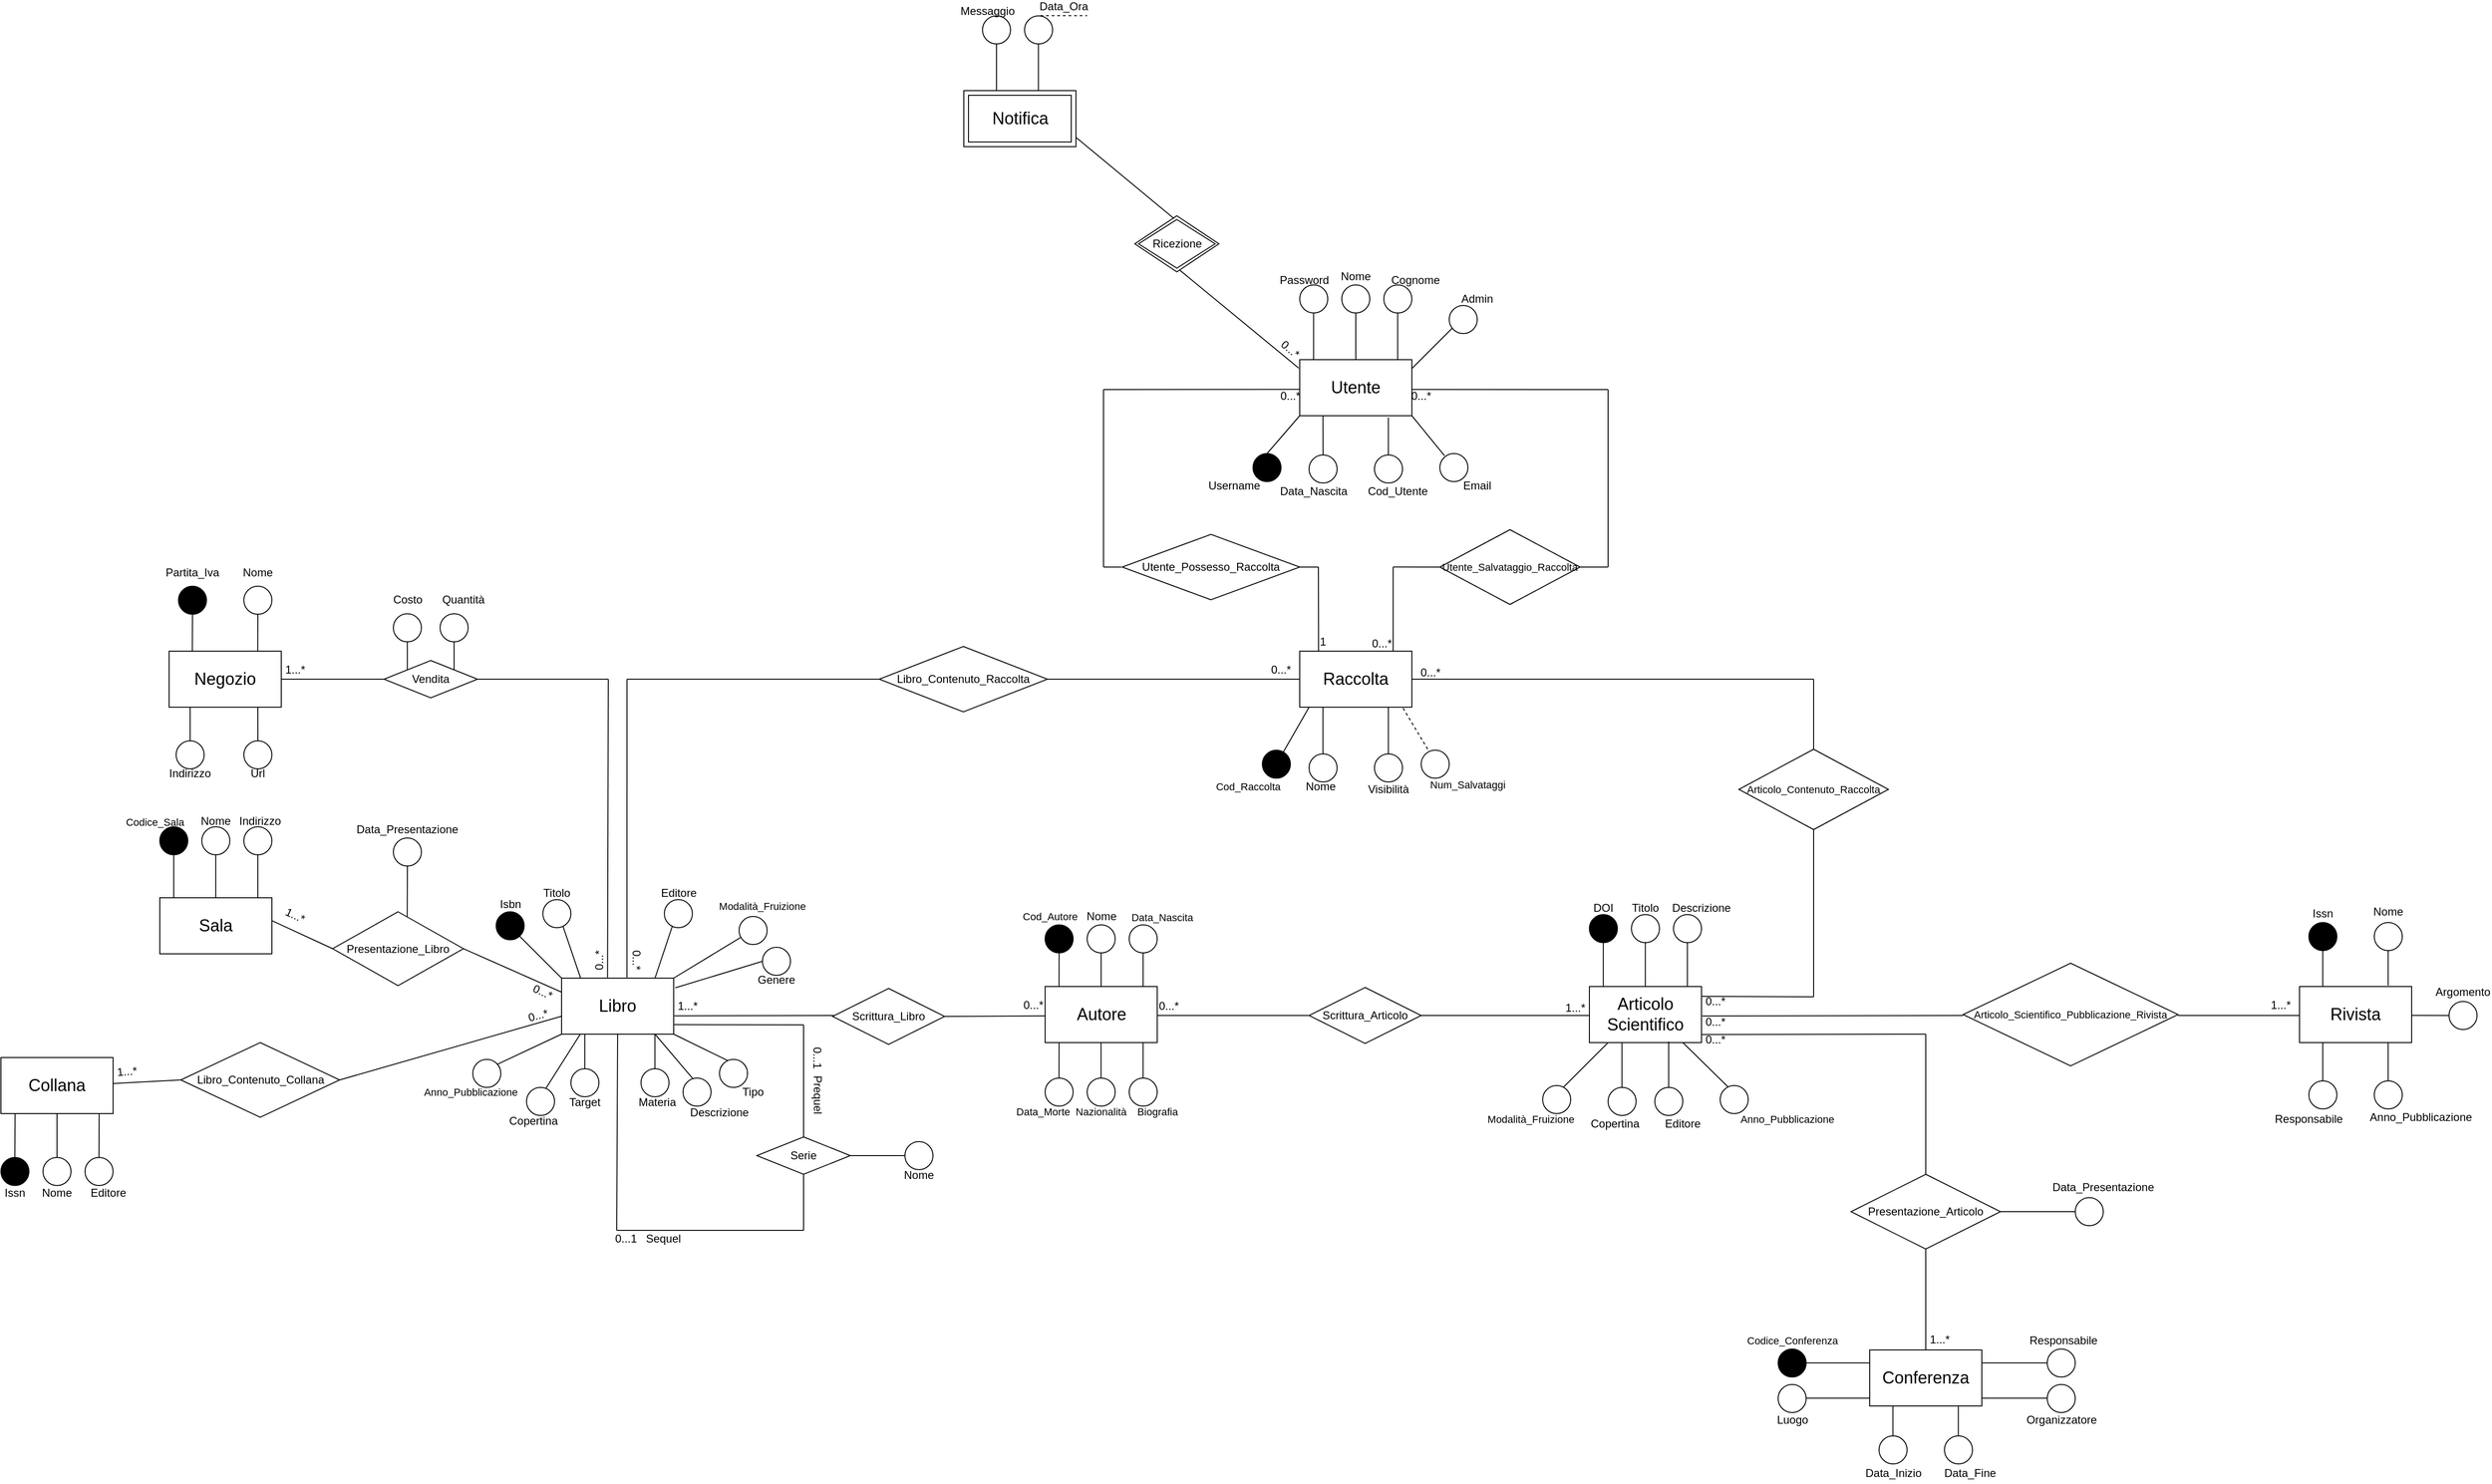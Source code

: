 <mxfile version="22.1.3" type="github">
  <diagram name="Pagina-1" id="kxxqIU5xtu5Z8EoNRj_Z">
    <mxGraphModel dx="-1286" dy="1791" grid="1" gridSize="10" guides="1" tooltips="1" connect="1" arrows="1" fold="1" page="1" pageScale="1" pageWidth="827" pageHeight="1169" math="0" shadow="0">
      <root>
        <mxCell id="0" />
        <mxCell id="1" parent="0" />
        <mxCell id="bzfrrZyPpq4YR3mixFWi-1" value="&lt;font style=&quot;font-size: 18px;&quot;&gt;Libro&lt;/font&gt;" style="rounded=0;whiteSpace=wrap;html=1;" parent="1" vertex="1">
          <mxGeometry x="3201" y="-70" width="120" height="60" as="geometry" />
        </mxCell>
        <mxCell id="bzfrrZyPpq4YR3mixFWi-2" value="" style="endArrow=none;html=1;rounded=0;entryX=0.044;entryY=0.756;entryDx=0;entryDy=0;entryPerimeter=0;" parent="1" target="bzfrrZyPpq4YR3mixFWi-13" edge="1">
          <mxGeometry width="50" height="50" relative="1" as="geometry">
            <mxPoint x="3321" y="-70" as="sourcePoint" />
            <mxPoint x="3371" y="-120" as="targetPoint" />
          </mxGeometry>
        </mxCell>
        <mxCell id="bzfrrZyPpq4YR3mixFWi-3" value="" style="endArrow=none;html=1;rounded=0;" parent="1" edge="1">
          <mxGeometry width="50" height="50" relative="1" as="geometry">
            <mxPoint x="3301" y="-70" as="sourcePoint" />
            <mxPoint x="3321" y="-130" as="targetPoint" />
          </mxGeometry>
        </mxCell>
        <mxCell id="bzfrrZyPpq4YR3mixFWi-4" value="" style="endArrow=none;html=1;rounded=0;" parent="1" edge="1">
          <mxGeometry width="50" height="50" relative="1" as="geometry">
            <mxPoint x="3201" y="-70" as="sourcePoint" />
            <mxPoint x="3151" y="-120" as="targetPoint" />
          </mxGeometry>
        </mxCell>
        <mxCell id="bzfrrZyPpq4YR3mixFWi-5" value="" style="endArrow=none;html=1;rounded=0;exitX=0.17;exitY=0.001;exitDx=0;exitDy=0;exitPerimeter=0;" parent="1" source="bzfrrZyPpq4YR3mixFWi-1" edge="1">
          <mxGeometry width="50" height="50" relative="1" as="geometry">
            <mxPoint x="3221" y="-75" as="sourcePoint" />
            <mxPoint x="3201" y="-130" as="targetPoint" />
          </mxGeometry>
        </mxCell>
        <mxCell id="bzfrrZyPpq4YR3mixFWi-6" value="" style="ellipse;whiteSpace=wrap;html=1;aspect=fixed;" parent="1" vertex="1">
          <mxGeometry x="3181" y="-154" width="30" height="30" as="geometry" />
        </mxCell>
        <mxCell id="bzfrrZyPpq4YR3mixFWi-7" value="" style="endArrow=none;html=1;rounded=0;entryX=0.29;entryY=0.04;entryDx=0;entryDy=0;entryPerimeter=0;" parent="1" target="bzfrrZyPpq4YR3mixFWi-14" edge="1">
          <mxGeometry width="50" height="50" relative="1" as="geometry">
            <mxPoint x="3321" y="-10" as="sourcePoint" />
            <mxPoint x="3371" y="40" as="targetPoint" />
          </mxGeometry>
        </mxCell>
        <mxCell id="bzfrrZyPpq4YR3mixFWi-8" value="" style="endArrow=none;html=1;rounded=0;exitX=0.352;exitY=0.024;exitDx=0;exitDy=0;exitPerimeter=0;" parent="1" source="bzfrrZyPpq4YR3mixFWi-15" edge="1">
          <mxGeometry width="50" height="50" relative="1" as="geometry">
            <mxPoint x="3321" y="50" as="sourcePoint" />
            <mxPoint x="3301" y="-10" as="targetPoint" />
          </mxGeometry>
        </mxCell>
        <mxCell id="bzfrrZyPpq4YR3mixFWi-9" value="" style="endArrow=none;html=1;rounded=0;exitX=0.683;exitY=0.047;exitDx=0;exitDy=0;exitPerimeter=0;" parent="1" source="bzfrrZyPpq4YR3mixFWi-16" edge="1">
          <mxGeometry width="50" height="50" relative="1" as="geometry">
            <mxPoint x="3201" y="50" as="sourcePoint" />
            <mxPoint x="3221" y="-10" as="targetPoint" />
          </mxGeometry>
        </mxCell>
        <mxCell id="bzfrrZyPpq4YR3mixFWi-10" value="" style="endArrow=none;html=1;rounded=0;exitX=0.854;exitY=0.185;exitDx=0;exitDy=0;exitPerimeter=0;" parent="1" source="bzfrrZyPpq4YR3mixFWi-17" edge="1">
          <mxGeometry width="50" height="50" relative="1" as="geometry">
            <mxPoint x="3151" y="40" as="sourcePoint" />
            <mxPoint x="3201" y="-10" as="targetPoint" />
          </mxGeometry>
        </mxCell>
        <mxCell id="bzfrrZyPpq4YR3mixFWi-11" value="" style="ellipse;whiteSpace=wrap;html=1;aspect=fixed;fillColor=#000000;" parent="1" vertex="1">
          <mxGeometry x="3131" y="-141" width="30" height="30" as="geometry" />
        </mxCell>
        <mxCell id="bzfrrZyPpq4YR3mixFWi-12" value="" style="ellipse;whiteSpace=wrap;html=1;aspect=fixed;" parent="1" vertex="1">
          <mxGeometry x="3311" y="-154" width="30" height="30" as="geometry" />
        </mxCell>
        <mxCell id="bzfrrZyPpq4YR3mixFWi-13" value="" style="ellipse;whiteSpace=wrap;html=1;aspect=fixed;" parent="1" vertex="1">
          <mxGeometry x="3391" y="-136" width="30" height="30" as="geometry" />
        </mxCell>
        <mxCell id="bzfrrZyPpq4YR3mixFWi-14" value="" style="ellipse;whiteSpace=wrap;html=1;aspect=fixed;" parent="1" vertex="1">
          <mxGeometry x="3370" y="17" width="30" height="30" as="geometry" />
        </mxCell>
        <mxCell id="bzfrrZyPpq4YR3mixFWi-15" value="" style="ellipse;whiteSpace=wrap;html=1;aspect=fixed;" parent="1" vertex="1">
          <mxGeometry x="3331" y="37" width="30" height="30" as="geometry" />
        </mxCell>
        <mxCell id="bzfrrZyPpq4YR3mixFWi-16" value="" style="ellipse;whiteSpace=wrap;html=1;aspect=fixed;" parent="1" vertex="1">
          <mxGeometry x="3163.5" y="47" width="30" height="30" as="geometry" />
        </mxCell>
        <mxCell id="bzfrrZyPpq4YR3mixFWi-17" value="" style="ellipse;whiteSpace=wrap;html=1;aspect=fixed;" parent="1" vertex="1">
          <mxGeometry x="3106" y="17" width="30" height="30" as="geometry" />
        </mxCell>
        <mxCell id="bzfrrZyPpq4YR3mixFWi-18" value="Isbn" style="text;html=1;strokeColor=none;fillColor=none;align=center;verticalAlign=middle;whiteSpace=wrap;rounded=0;" parent="1" vertex="1">
          <mxGeometry x="3128.5" y="-154" width="35" height="9" as="geometry" />
        </mxCell>
        <mxCell id="bzfrrZyPpq4YR3mixFWi-19" value="Titolo" style="text;html=1;strokeColor=none;fillColor=none;align=center;verticalAlign=middle;whiteSpace=wrap;rounded=0;" parent="1" vertex="1">
          <mxGeometry x="3181" y="-169" width="30" height="15" as="geometry" />
        </mxCell>
        <mxCell id="bzfrrZyPpq4YR3mixFWi-20" value="Editore" style="text;html=1;strokeColor=none;fillColor=none;align=center;verticalAlign=middle;whiteSpace=wrap;rounded=0;" parent="1" vertex="1">
          <mxGeometry x="3308.5" y="-164.5" width="35" height="6" as="geometry" />
        </mxCell>
        <mxCell id="bzfrrZyPpq4YR3mixFWi-21" value="&lt;font style=&quot;font-size: 11px;&quot;&gt;Modalità_Fruizione&lt;/font&gt;" style="text;html=1;strokeColor=none;fillColor=none;align=center;verticalAlign=middle;whiteSpace=wrap;rounded=0;" parent="1" vertex="1">
          <mxGeometry x="3381" y="-150" width="70" height="5" as="geometry" />
        </mxCell>
        <mxCell id="bzfrrZyPpq4YR3mixFWi-22" value="&lt;font style=&quot;font-size: 11px;&quot;&gt;Anno_Pubblicazione&lt;/font&gt;" style="text;html=1;strokeColor=none;fillColor=none;align=center;verticalAlign=middle;whiteSpace=wrap;rounded=0;" parent="1" vertex="1">
          <mxGeometry x="3053.5" y="37" width="100" height="30" as="geometry" />
        </mxCell>
        <mxCell id="bzfrrZyPpq4YR3mixFWi-23" value="Copertina" style="text;html=1;strokeColor=none;fillColor=none;align=center;verticalAlign=middle;whiteSpace=wrap;rounded=0;" parent="1" vertex="1">
          <mxGeometry x="3141" y="75" width="60" height="16" as="geometry" />
        </mxCell>
        <mxCell id="bzfrrZyPpq4YR3mixFWi-24" value="&lt;div&gt;Descrizione&lt;/div&gt;" style="text;html=1;strokeColor=none;fillColor=none;align=center;verticalAlign=middle;whiteSpace=wrap;rounded=0;" parent="1" vertex="1">
          <mxGeometry x="3340" y="71" width="60" height="6" as="geometry" />
        </mxCell>
        <mxCell id="bzfrrZyPpq4YR3mixFWi-25" value="&lt;div&gt;Tipo&lt;/div&gt;" style="text;html=1;strokeColor=none;fillColor=none;align=center;verticalAlign=middle;whiteSpace=wrap;rounded=0;" parent="1" vertex="1">
          <mxGeometry x="3391" y="45" width="30" height="13" as="geometry" />
        </mxCell>
        <mxCell id="bzfrrZyPpq4YR3mixFWi-26" value="" style="endArrow=none;html=1;rounded=0;" parent="1" edge="1">
          <mxGeometry width="50" height="50" relative="1" as="geometry">
            <mxPoint x="3225.86" y="30" as="sourcePoint" />
            <mxPoint x="3225.86" y="-10" as="targetPoint" />
          </mxGeometry>
        </mxCell>
        <mxCell id="bzfrrZyPpq4YR3mixFWi-27" value="" style="endArrow=none;html=1;rounded=0;" parent="1" edge="1">
          <mxGeometry width="50" height="50" relative="1" as="geometry">
            <mxPoint x="3300.89" y="30" as="sourcePoint" />
            <mxPoint x="3300.89" y="-10" as="targetPoint" />
          </mxGeometry>
        </mxCell>
        <mxCell id="bzfrrZyPpq4YR3mixFWi-28" value="" style="ellipse;whiteSpace=wrap;html=1;aspect=fixed;" parent="1" vertex="1">
          <mxGeometry x="3211" y="27" width="30" height="30" as="geometry" />
        </mxCell>
        <mxCell id="bzfrrZyPpq4YR3mixFWi-29" value="" style="ellipse;whiteSpace=wrap;html=1;aspect=fixed;" parent="1" vertex="1">
          <mxGeometry x="3286" y="27" width="30" height="30" as="geometry" />
        </mxCell>
        <mxCell id="bzfrrZyPpq4YR3mixFWi-30" value="Target" style="text;html=1;strokeColor=none;fillColor=none;align=center;verticalAlign=middle;whiteSpace=wrap;rounded=0;" parent="1" vertex="1">
          <mxGeometry x="3211" y="60" width="30" height="5" as="geometry" />
        </mxCell>
        <mxCell id="bzfrrZyPpq4YR3mixFWi-31" value="&lt;div&gt;Materia&lt;/div&gt;" style="text;html=1;strokeColor=none;fillColor=none;align=center;verticalAlign=middle;whiteSpace=wrap;rounded=0;" parent="1" vertex="1">
          <mxGeometry x="3286" y="60" width="35" height="5" as="geometry" />
        </mxCell>
        <mxCell id="bzfrrZyPpq4YR3mixFWi-32" value="" style="endArrow=none;html=1;rounded=0;entryX=1.014;entryY=0.173;entryDx=0;entryDy=0;entryPerimeter=0;exitX=0;exitY=0.5;exitDx=0;exitDy=0;" parent="1" source="bzfrrZyPpq4YR3mixFWi-33" target="bzfrrZyPpq4YR3mixFWi-1" edge="1">
          <mxGeometry width="50" height="50" relative="1" as="geometry">
            <mxPoint x="3430.92" y="-100" as="sourcePoint" />
            <mxPoint x="3430.92" y="-140" as="targetPoint" />
          </mxGeometry>
        </mxCell>
        <mxCell id="bzfrrZyPpq4YR3mixFWi-33" value="" style="ellipse;whiteSpace=wrap;html=1;aspect=fixed;" parent="1" vertex="1">
          <mxGeometry x="3416" y="-103" width="30" height="30" as="geometry" />
        </mxCell>
        <mxCell id="bzfrrZyPpq4YR3mixFWi-34" value="&lt;div&gt;Genere&lt;/div&gt;" style="text;html=1;strokeColor=none;fillColor=none;align=center;verticalAlign=middle;whiteSpace=wrap;rounded=0;" parent="1" vertex="1">
          <mxGeometry x="3411" y="-73" width="40" height="10" as="geometry" />
        </mxCell>
        <mxCell id="bzfrrZyPpq4YR3mixFWi-35" value="Serie" style="rhombus;whiteSpace=wrap;html=1;" parent="1" vertex="1">
          <mxGeometry x="3410" y="100" width="100" height="40" as="geometry" />
        </mxCell>
        <mxCell id="bzfrrZyPpq4YR3mixFWi-36" value="" style="endArrow=none;html=1;rounded=0;entryX=0.5;entryY=1;entryDx=0;entryDy=0;" parent="1" target="bzfrrZyPpq4YR3mixFWi-35" edge="1">
          <mxGeometry width="50" height="50" relative="1" as="geometry">
            <mxPoint x="3460" y="200" as="sourcePoint" />
            <mxPoint x="3641" y="221" as="targetPoint" />
          </mxGeometry>
        </mxCell>
        <mxCell id="bzfrrZyPpq4YR3mixFWi-37" value="" style="endArrow=none;html=1;rounded=0;exitX=0.5;exitY=0;exitDx=0;exitDy=0;" parent="1" source="bzfrrZyPpq4YR3mixFWi-35" edge="1">
          <mxGeometry width="50" height="50" relative="1" as="geometry">
            <mxPoint x="3460" y="90" as="sourcePoint" />
            <mxPoint x="3460" y="-20" as="targetPoint" />
          </mxGeometry>
        </mxCell>
        <mxCell id="bzfrrZyPpq4YR3mixFWi-38" value="" style="endArrow=none;html=1;rounded=0;" parent="1" edge="1">
          <mxGeometry width="50" height="50" relative="1" as="geometry">
            <mxPoint x="3260" y="200" as="sourcePoint" />
            <mxPoint x="3460" y="200" as="targetPoint" />
          </mxGeometry>
        </mxCell>
        <mxCell id="bzfrrZyPpq4YR3mixFWi-39" value="" style="endArrow=none;html=1;rounded=0;entryX=0.005;entryY=0.677;entryDx=0;entryDy=0;entryPerimeter=0;exitX=1;exitY=0.5;exitDx=0;exitDy=0;" parent="1" source="bzfrrZyPpq4YR3mixFWi-50" target="bzfrrZyPpq4YR3mixFWi-1" edge="1">
          <mxGeometry width="50" height="50" relative="1" as="geometry">
            <mxPoint x="3101" y="-10" as="sourcePoint" />
            <mxPoint x="3021" y="-59" as="targetPoint" />
          </mxGeometry>
        </mxCell>
        <mxCell id="bzfrrZyPpq4YR3mixFWi-40" value="&lt;font style=&quot;font-size: 18px;&quot;&gt;Collana&lt;/font&gt;" style="rounded=0;whiteSpace=wrap;html=1;" parent="1" vertex="1">
          <mxGeometry x="2601" y="15" width="120" height="60" as="geometry" />
        </mxCell>
        <mxCell id="bzfrrZyPpq4YR3mixFWi-41" value="" style="endArrow=none;html=1;rounded=0;entryX=0.169;entryY=1.003;entryDx=0;entryDy=0;entryPerimeter=0;" parent="1" edge="1">
          <mxGeometry width="50" height="50" relative="1" as="geometry">
            <mxPoint x="2615.86" y="122.82" as="sourcePoint" />
            <mxPoint x="2616.14" y="75.0" as="targetPoint" />
          </mxGeometry>
        </mxCell>
        <mxCell id="bzfrrZyPpq4YR3mixFWi-42" value="" style="endArrow=none;html=1;rounded=0;entryX=0.5;entryY=1;entryDx=0;entryDy=0;" parent="1" target="bzfrrZyPpq4YR3mixFWi-40" edge="1">
          <mxGeometry width="50" height="50" relative="1" as="geometry">
            <mxPoint x="2661" y="123" as="sourcePoint" />
            <mxPoint x="2731" y="73" as="targetPoint" />
          </mxGeometry>
        </mxCell>
        <mxCell id="bzfrrZyPpq4YR3mixFWi-43" value="" style="endArrow=none;html=1;rounded=0;entryX=0.835;entryY=1.002;entryDx=0;entryDy=0;entryPerimeter=0;" parent="1" edge="1">
          <mxGeometry width="50" height="50" relative="1" as="geometry">
            <mxPoint x="2705.9" y="122.88" as="sourcePoint" />
            <mxPoint x="2706.1" y="75.0" as="targetPoint" />
          </mxGeometry>
        </mxCell>
        <mxCell id="bzfrrZyPpq4YR3mixFWi-44" value="" style="ellipse;whiteSpace=wrap;html=1;aspect=fixed;fillColor=#000000;" parent="1" vertex="1">
          <mxGeometry x="2601" y="122" width="30" height="30" as="geometry" />
        </mxCell>
        <mxCell id="bzfrrZyPpq4YR3mixFWi-45" value="" style="ellipse;whiteSpace=wrap;html=1;aspect=fixed;" parent="1" vertex="1">
          <mxGeometry x="2646" y="122" width="30" height="30" as="geometry" />
        </mxCell>
        <mxCell id="bzfrrZyPpq4YR3mixFWi-46" value="" style="ellipse;whiteSpace=wrap;html=1;aspect=fixed;" parent="1" vertex="1">
          <mxGeometry x="2691" y="122" width="30" height="30" as="geometry" />
        </mxCell>
        <mxCell id="bzfrrZyPpq4YR3mixFWi-47" value="Issn" style="text;html=1;strokeColor=none;fillColor=none;align=center;verticalAlign=middle;whiteSpace=wrap;rounded=0;" parent="1" vertex="1">
          <mxGeometry x="2601" y="155" width="30" height="10" as="geometry" />
        </mxCell>
        <mxCell id="bzfrrZyPpq4YR3mixFWi-48" value="Nome" style="text;html=1;strokeColor=none;fillColor=none;align=center;verticalAlign=middle;whiteSpace=wrap;rounded=0;" parent="1" vertex="1">
          <mxGeometry x="2646" y="156" width="30" height="8" as="geometry" />
        </mxCell>
        <mxCell id="bzfrrZyPpq4YR3mixFWi-49" value="&lt;div&gt;Editore&lt;/div&gt;" style="text;html=1;strokeColor=none;fillColor=none;align=center;verticalAlign=middle;whiteSpace=wrap;rounded=0;" parent="1" vertex="1">
          <mxGeometry x="2701" y="155" width="30" height="10" as="geometry" />
        </mxCell>
        <mxCell id="bzfrrZyPpq4YR3mixFWi-50" value="Libro_Contenuto_Collana" style="rhombus;whiteSpace=wrap;html=1;" parent="1" vertex="1">
          <mxGeometry x="2793.5" y="-1" width="170" height="80" as="geometry" />
        </mxCell>
        <mxCell id="bzfrrZyPpq4YR3mixFWi-51" value="" style="endArrow=none;html=1;rounded=0;exitX=0.996;exitY=0.465;exitDx=0;exitDy=0;exitPerimeter=0;entryX=0;entryY=0.5;entryDx=0;entryDy=0;" parent="1" source="bzfrrZyPpq4YR3mixFWi-40" target="bzfrrZyPpq4YR3mixFWi-50" edge="1">
          <mxGeometry width="50" height="50" relative="1" as="geometry">
            <mxPoint x="2741" y="79" as="sourcePoint" />
            <mxPoint x="2761" y="12" as="targetPoint" />
          </mxGeometry>
        </mxCell>
        <mxCell id="bzfrrZyPpq4YR3mixFWi-52" value="" style="endArrow=none;html=1;rounded=0;entryX=0;entryY=0.25;entryDx=0;entryDy=0;exitX=1;exitY=0.5;exitDx=0;exitDy=0;" parent="1" source="bzfrrZyPpq4YR3mixFWi-53" target="bzfrrZyPpq4YR3mixFWi-1" edge="1">
          <mxGeometry width="50" height="50" relative="1" as="geometry">
            <mxPoint x="3061" y="-90" as="sourcePoint" />
            <mxPoint x="3071" y="-100" as="targetPoint" />
          </mxGeometry>
        </mxCell>
        <mxCell id="bzfrrZyPpq4YR3mixFWi-53" value="Presentazione_Libro" style="rhombus;whiteSpace=wrap;html=1;" parent="1" vertex="1">
          <mxGeometry x="2956" y="-141" width="140" height="79" as="geometry" />
        </mxCell>
        <mxCell id="bzfrrZyPpq4YR3mixFWi-54" value="" style="endArrow=none;html=1;rounded=0;entryX=0;entryY=0.5;entryDx=0;entryDy=0;exitX=0.999;exitY=0.407;exitDx=0;exitDy=0;exitPerimeter=0;" parent="1" source="bzfrrZyPpq4YR3mixFWi-55" target="bzfrrZyPpq4YR3mixFWi-53" edge="1">
          <mxGeometry width="50" height="50" relative="1" as="geometry">
            <mxPoint x="2901" y="-120" as="sourcePoint" />
            <mxPoint x="3071" y="-100" as="targetPoint" />
          </mxGeometry>
        </mxCell>
        <mxCell id="bzfrrZyPpq4YR3mixFWi-55" value="&lt;font style=&quot;font-size: 18px;&quot;&gt;Sala&lt;/font&gt;" style="rounded=0;whiteSpace=wrap;html=1;" parent="1" vertex="1">
          <mxGeometry x="2771" y="-156" width="120" height="60" as="geometry" />
        </mxCell>
        <mxCell id="bzfrrZyPpq4YR3mixFWi-56" value="" style="endArrow=none;html=1;rounded=0;entryX=0.5;entryY=1;entryDx=0;entryDy=0;" parent="1" edge="1">
          <mxGeometry width="50" height="50" relative="1" as="geometry">
            <mxPoint x="2785.93" y="-156" as="sourcePoint" />
            <mxPoint x="2785.93" y="-204" as="targetPoint" />
          </mxGeometry>
        </mxCell>
        <mxCell id="bzfrrZyPpq4YR3mixFWi-57" value="" style="endArrow=none;html=1;rounded=0;entryX=0.5;entryY=1;entryDx=0;entryDy=0;" parent="1" edge="1">
          <mxGeometry width="50" height="50" relative="1" as="geometry">
            <mxPoint x="2830.9" y="-156" as="sourcePoint" />
            <mxPoint x="2830.9" y="-204" as="targetPoint" />
          </mxGeometry>
        </mxCell>
        <mxCell id="bzfrrZyPpq4YR3mixFWi-58" value="" style="endArrow=none;html=1;rounded=0;entryX=0.5;entryY=1;entryDx=0;entryDy=0;" parent="1" edge="1">
          <mxGeometry width="50" height="50" relative="1" as="geometry">
            <mxPoint x="2875.94" y="-156" as="sourcePoint" />
            <mxPoint x="2875.94" y="-204" as="targetPoint" />
          </mxGeometry>
        </mxCell>
        <mxCell id="bzfrrZyPpq4YR3mixFWi-59" value="" style="ellipse;whiteSpace=wrap;html=1;aspect=fixed;fillColor=#000000;" parent="1" vertex="1">
          <mxGeometry x="2771" y="-232" width="30" height="30" as="geometry" />
        </mxCell>
        <mxCell id="bzfrrZyPpq4YR3mixFWi-60" value="" style="ellipse;whiteSpace=wrap;html=1;aspect=fixed;" parent="1" vertex="1">
          <mxGeometry x="2816" y="-232" width="30" height="30" as="geometry" />
        </mxCell>
        <mxCell id="bzfrrZyPpq4YR3mixFWi-61" value="" style="ellipse;whiteSpace=wrap;html=1;aspect=fixed;" parent="1" vertex="1">
          <mxGeometry x="2861" y="-232" width="30" height="30" as="geometry" />
        </mxCell>
        <mxCell id="bzfrrZyPpq4YR3mixFWi-62" value="&lt;font style=&quot;font-size: 11px;&quot;&gt;Codice_Sala&lt;/font&gt;" style="text;html=1;strokeColor=none;fillColor=none;align=center;verticalAlign=middle;whiteSpace=wrap;rounded=0;" parent="1" vertex="1">
          <mxGeometry x="2731" y="-242" width="70" height="10" as="geometry" />
        </mxCell>
        <mxCell id="bzfrrZyPpq4YR3mixFWi-63" value="Nome" style="text;html=1;strokeColor=none;fillColor=none;align=center;verticalAlign=middle;whiteSpace=wrap;rounded=0;" parent="1" vertex="1">
          <mxGeometry x="2811" y="-242" width="40" height="8" as="geometry" />
        </mxCell>
        <mxCell id="bzfrrZyPpq4YR3mixFWi-64" value="Indirizzo" style="text;html=1;strokeColor=none;fillColor=none;align=center;verticalAlign=middle;whiteSpace=wrap;rounded=0;" parent="1" vertex="1">
          <mxGeometry x="2861" y="-242" width="35" height="7" as="geometry" />
        </mxCell>
        <mxCell id="bzfrrZyPpq4YR3mixFWi-65" value="" style="endArrow=none;html=1;rounded=0;exitX=1.006;exitY=0.672;exitDx=0;exitDy=0;exitPerimeter=0;" parent="1" source="bzfrrZyPpq4YR3mixFWi-1" edge="1">
          <mxGeometry width="50" height="50" relative="1" as="geometry">
            <mxPoint x="3461" y="-10" as="sourcePoint" />
            <mxPoint x="3501" y="-30" as="targetPoint" />
          </mxGeometry>
        </mxCell>
        <mxCell id="bzfrrZyPpq4YR3mixFWi-66" value="Scrittura_Libro" style="rhombus;whiteSpace=wrap;html=1;" parent="1" vertex="1">
          <mxGeometry x="3491" y="-59" width="120" height="60" as="geometry" />
        </mxCell>
        <mxCell id="bzfrrZyPpq4YR3mixFWi-67" value="" style="endArrow=none;html=1;rounded=0;exitX=1;exitY=0.5;exitDx=0;exitDy=0;" parent="1" source="bzfrrZyPpq4YR3mixFWi-66" edge="1">
          <mxGeometry width="50" height="50" relative="1" as="geometry">
            <mxPoint x="3641" y="30" as="sourcePoint" />
            <mxPoint x="3781" y="-30" as="targetPoint" />
          </mxGeometry>
        </mxCell>
        <mxCell id="bzfrrZyPpq4YR3mixFWi-68" value="&lt;font style=&quot;font-size: 18px;&quot;&gt;Autore&lt;/font&gt;" style="rounded=0;whiteSpace=wrap;html=1;" parent="1" vertex="1">
          <mxGeometry x="3718.5" y="-61" width="120" height="60" as="geometry" />
        </mxCell>
        <mxCell id="bzfrrZyPpq4YR3mixFWi-69" value="" style="endArrow=none;html=1;rounded=0;exitX=0.166;exitY=-0.006;exitDx=0;exitDy=0;exitPerimeter=0;" parent="1" edge="1">
          <mxGeometry width="50" height="50" relative="1" as="geometry">
            <mxPoint x="3733.4" y="-61.0" as="sourcePoint" />
            <mxPoint x="3733.48" y="-100.64" as="targetPoint" />
          </mxGeometry>
        </mxCell>
        <mxCell id="bzfrrZyPpq4YR3mixFWi-70" value="" style="endArrow=none;html=1;rounded=0;exitX=0.166;exitY=-0.006;exitDx=0;exitDy=0;exitPerimeter=0;" parent="1" edge="1">
          <mxGeometry width="50" height="50" relative="1" as="geometry">
            <mxPoint x="3778.46" y="-61" as="sourcePoint" />
            <mxPoint x="3778.46" y="-101" as="targetPoint" />
          </mxGeometry>
        </mxCell>
        <mxCell id="bzfrrZyPpq4YR3mixFWi-71" value="" style="endArrow=none;html=1;rounded=0;exitX=0.166;exitY=-0.006;exitDx=0;exitDy=0;exitPerimeter=0;" parent="1" edge="1">
          <mxGeometry width="50" height="50" relative="1" as="geometry">
            <mxPoint x="3823.4" y="-61" as="sourcePoint" />
            <mxPoint x="3823.4" y="-101" as="targetPoint" />
          </mxGeometry>
        </mxCell>
        <mxCell id="bzfrrZyPpq4YR3mixFWi-72" value="" style="ellipse;whiteSpace=wrap;html=1;aspect=fixed;fillColor=#000000;" parent="1" vertex="1">
          <mxGeometry x="3718.5" y="-127" width="30" height="30" as="geometry" />
        </mxCell>
        <mxCell id="bzfrrZyPpq4YR3mixFWi-73" value="" style="ellipse;whiteSpace=wrap;html=1;aspect=fixed;" parent="1" vertex="1">
          <mxGeometry x="3763.5" y="-127" width="30" height="30" as="geometry" />
        </mxCell>
        <mxCell id="bzfrrZyPpq4YR3mixFWi-74" value="" style="ellipse;whiteSpace=wrap;html=1;aspect=fixed;" parent="1" vertex="1">
          <mxGeometry x="3808.5" y="-127" width="30" height="30" as="geometry" />
        </mxCell>
        <mxCell id="bzfrrZyPpq4YR3mixFWi-75" value="" style="endArrow=none;html=1;rounded=0;exitX=0.166;exitY=-0.006;exitDx=0;exitDy=0;exitPerimeter=0;" parent="1" edge="1">
          <mxGeometry width="50" height="50" relative="1" as="geometry">
            <mxPoint x="3733.36" y="38.64" as="sourcePoint" />
            <mxPoint x="3733.44" y="-1" as="targetPoint" />
          </mxGeometry>
        </mxCell>
        <mxCell id="bzfrrZyPpq4YR3mixFWi-76" value="" style="endArrow=none;html=1;rounded=0;exitX=0.166;exitY=-0.006;exitDx=0;exitDy=0;exitPerimeter=0;" parent="1" edge="1">
          <mxGeometry width="50" height="50" relative="1" as="geometry">
            <mxPoint x="3778.36" y="39" as="sourcePoint" />
            <mxPoint x="3778.36" y="-1" as="targetPoint" />
          </mxGeometry>
        </mxCell>
        <mxCell id="bzfrrZyPpq4YR3mixFWi-77" value="" style="endArrow=none;html=1;rounded=0;exitX=0.166;exitY=-0.006;exitDx=0;exitDy=0;exitPerimeter=0;" parent="1" edge="1">
          <mxGeometry width="50" height="50" relative="1" as="geometry">
            <mxPoint x="3823.36" y="39" as="sourcePoint" />
            <mxPoint x="3823.36" y="-1" as="targetPoint" />
          </mxGeometry>
        </mxCell>
        <mxCell id="bzfrrZyPpq4YR3mixFWi-78" value="" style="ellipse;whiteSpace=wrap;html=1;aspect=fixed;" parent="1" vertex="1">
          <mxGeometry x="3718.5" y="37" width="30" height="30" as="geometry" />
        </mxCell>
        <mxCell id="bzfrrZyPpq4YR3mixFWi-79" value="" style="ellipse;whiteSpace=wrap;html=1;aspect=fixed;" parent="1" vertex="1">
          <mxGeometry x="3763.5" y="37" width="30" height="30" as="geometry" />
        </mxCell>
        <mxCell id="bzfrrZyPpq4YR3mixFWi-80" value="" style="ellipse;whiteSpace=wrap;html=1;aspect=fixed;" parent="1" vertex="1">
          <mxGeometry x="3808.5" y="37" width="30" height="30" as="geometry" />
        </mxCell>
        <mxCell id="bzfrrZyPpq4YR3mixFWi-81" value="&lt;font style=&quot;font-size: 11px;&quot;&gt;Cod_Autore&lt;/font&gt;" style="text;html=1;strokeColor=none;fillColor=none;align=center;verticalAlign=middle;whiteSpace=wrap;rounded=0;" parent="1" vertex="1">
          <mxGeometry x="3698.5" y="-144.5" width="50" height="17.5" as="geometry" />
        </mxCell>
        <mxCell id="bzfrrZyPpq4YR3mixFWi-82" value="Nome" style="text;html=1;strokeColor=none;fillColor=none;align=center;verticalAlign=middle;whiteSpace=wrap;rounded=0;" parent="1" vertex="1">
          <mxGeometry x="3758.5" y="-142" width="40" height="12.5" as="geometry" />
        </mxCell>
        <mxCell id="bzfrrZyPpq4YR3mixFWi-83" value="&lt;font style=&quot;font-size: 11px;&quot;&gt;Data_Nascita&lt;/font&gt;" style="text;html=1;strokeColor=none;fillColor=none;align=center;verticalAlign=middle;whiteSpace=wrap;rounded=0;" parent="1" vertex="1">
          <mxGeometry x="3808.5" y="-139.75" width="70" height="10.25" as="geometry" />
        </mxCell>
        <mxCell id="bzfrrZyPpq4YR3mixFWi-84" value="&lt;font style=&quot;font-size: 11px;&quot;&gt;Data_Morte&lt;/font&gt;" style="text;html=1;strokeColor=none;fillColor=none;align=center;verticalAlign=middle;whiteSpace=wrap;rounded=0;" parent="1" vertex="1">
          <mxGeometry x="3688.5" y="67" width="55" height="12" as="geometry" />
        </mxCell>
        <mxCell id="bzfrrZyPpq4YR3mixFWi-85" value="&lt;font style=&quot;font-size: 11px;&quot;&gt;Nazionalità&lt;/font&gt;" style="text;html=1;strokeColor=none;fillColor=none;align=center;verticalAlign=middle;whiteSpace=wrap;rounded=0;" parent="1" vertex="1">
          <mxGeometry x="3756" y="70" width="45" height="6" as="geometry" />
        </mxCell>
        <mxCell id="bzfrrZyPpq4YR3mixFWi-86" value="&lt;font style=&quot;font-size: 11px;&quot;&gt;Biografia&lt;/font&gt;" style="text;html=1;strokeColor=none;fillColor=none;align=center;verticalAlign=middle;whiteSpace=wrap;rounded=0;" parent="1" vertex="1">
          <mxGeometry x="3818.5" y="67" width="40" height="11" as="geometry" />
        </mxCell>
        <mxCell id="bzfrrZyPpq4YR3mixFWi-87" value="" style="endArrow=none;html=1;rounded=0;exitX=0.41;exitY=-0.01;exitDx=0;exitDy=0;exitPerimeter=0;" parent="1" source="bzfrrZyPpq4YR3mixFWi-1" edge="1">
          <mxGeometry width="50" height="50" relative="1" as="geometry">
            <mxPoint x="3251" y="-80" as="sourcePoint" />
            <mxPoint x="3251" y="-390" as="targetPoint" />
          </mxGeometry>
        </mxCell>
        <mxCell id="bzfrrZyPpq4YR3mixFWi-88" value="" style="endArrow=none;html=1;rounded=0;" parent="1" edge="1">
          <mxGeometry width="50" height="50" relative="1" as="geometry">
            <mxPoint x="3111" y="-390" as="sourcePoint" />
            <mxPoint x="3251" y="-390" as="targetPoint" />
          </mxGeometry>
        </mxCell>
        <mxCell id="bzfrrZyPpq4YR3mixFWi-89" value="Vendita" style="rhombus;whiteSpace=wrap;html=1;" parent="1" vertex="1">
          <mxGeometry x="3011" y="-410" width="100" height="40" as="geometry" />
        </mxCell>
        <mxCell id="bzfrrZyPpq4YR3mixFWi-90" value="" style="endArrow=none;html=1;rounded=0;exitX=0.57;exitY=0.068;exitDx=0;exitDy=0;exitPerimeter=0;" parent="1" source="bzfrrZyPpq4YR3mixFWi-53" edge="1">
          <mxGeometry width="50" height="50" relative="1" as="geometry">
            <mxPoint x="3035.9" y="-133.021" as="sourcePoint" />
            <mxPoint x="3036.04" y="-190" as="targetPoint" />
          </mxGeometry>
        </mxCell>
        <mxCell id="bzfrrZyPpq4YR3mixFWi-91" value="" style="ellipse;whiteSpace=wrap;html=1;aspect=fixed;" parent="1" vertex="1">
          <mxGeometry x="3021" y="-220" width="30" height="30" as="geometry" />
        </mxCell>
        <mxCell id="bzfrrZyPpq4YR3mixFWi-92" value="Data_Presentazione" style="text;html=1;strokeColor=none;fillColor=none;align=center;verticalAlign=middle;whiteSpace=wrap;rounded=0;" parent="1" vertex="1">
          <mxGeometry x="2976" y="-235" width="120" height="12" as="geometry" />
        </mxCell>
        <mxCell id="bzfrrZyPpq4YR3mixFWi-93" value="" style="endArrow=none;html=1;rounded=0;exitX=1;exitY=0;exitDx=0;exitDy=0;" parent="1" source="bzfrrZyPpq4YR3mixFWi-89" edge="1">
          <mxGeometry width="50" height="50" relative="1" as="geometry">
            <mxPoint x="3081" y="-405" as="sourcePoint" />
            <mxPoint x="3086" y="-430" as="targetPoint" />
          </mxGeometry>
        </mxCell>
        <mxCell id="bzfrrZyPpq4YR3mixFWi-94" value="" style="endArrow=none;html=1;rounded=0;exitX=1;exitY=0;exitDx=0;exitDy=0;" parent="1" edge="1">
          <mxGeometry width="50" height="50" relative="1" as="geometry">
            <mxPoint x="3035.93" y="-400" as="sourcePoint" />
            <mxPoint x="3035.93" y="-430" as="targetPoint" />
          </mxGeometry>
        </mxCell>
        <mxCell id="bzfrrZyPpq4YR3mixFWi-95" value="" style="ellipse;whiteSpace=wrap;html=1;aspect=fixed;" parent="1" vertex="1">
          <mxGeometry x="3071" y="-460" width="30" height="30" as="geometry" />
        </mxCell>
        <mxCell id="bzfrrZyPpq4YR3mixFWi-96" value="" style="ellipse;whiteSpace=wrap;html=1;aspect=fixed;" parent="1" vertex="1">
          <mxGeometry x="3021" y="-460" width="30" height="30" as="geometry" />
        </mxCell>
        <mxCell id="bzfrrZyPpq4YR3mixFWi-97" value="Costo" style="text;html=1;strokeColor=none;fillColor=none;align=center;verticalAlign=middle;whiteSpace=wrap;rounded=0;" parent="1" vertex="1">
          <mxGeometry x="3018.5" y="-480" width="35" height="10" as="geometry" />
        </mxCell>
        <mxCell id="bzfrrZyPpq4YR3mixFWi-98" value="Quantità" style="text;html=1;strokeColor=none;fillColor=none;align=center;verticalAlign=middle;whiteSpace=wrap;rounded=0;" parent="1" vertex="1">
          <mxGeometry x="3071" y="-480" width="50" height="10" as="geometry" />
        </mxCell>
        <mxCell id="bzfrrZyPpq4YR3mixFWi-99" value="" style="endArrow=none;html=1;rounded=0;" parent="1" edge="1">
          <mxGeometry width="50" height="50" relative="1" as="geometry">
            <mxPoint x="2901" y="-390" as="sourcePoint" />
            <mxPoint x="3011" y="-390" as="targetPoint" />
          </mxGeometry>
        </mxCell>
        <mxCell id="bzfrrZyPpq4YR3mixFWi-100" value="&lt;font style=&quot;font-size: 18px;&quot;&gt;Negozio&lt;/font&gt;" style="rounded=0;whiteSpace=wrap;html=1;" parent="1" vertex="1">
          <mxGeometry x="2781" y="-420" width="120" height="60" as="geometry" />
        </mxCell>
        <mxCell id="bzfrrZyPpq4YR3mixFWi-101" value="" style="ellipse;whiteSpace=wrap;html=1;aspect=fixed;" parent="1" vertex="1">
          <mxGeometry x="2861" y="-324" width="30" height="30" as="geometry" />
        </mxCell>
        <mxCell id="bzfrrZyPpq4YR3mixFWi-102" value="" style="ellipse;whiteSpace=wrap;html=1;aspect=fixed;" parent="1" vertex="1">
          <mxGeometry x="2788.5" y="-324" width="30" height="30" as="geometry" />
        </mxCell>
        <mxCell id="bzfrrZyPpq4YR3mixFWi-103" value="Indirizzo" style="text;html=1;strokeColor=none;fillColor=none;align=center;verticalAlign=middle;whiteSpace=wrap;rounded=0;" parent="1" vertex="1">
          <mxGeometry x="2781" y="-294" width="45" height="10" as="geometry" />
        </mxCell>
        <mxCell id="bzfrrZyPpq4YR3mixFWi-104" value="&lt;div&gt;Url&lt;/div&gt;" style="text;html=1;strokeColor=none;fillColor=none;align=center;verticalAlign=middle;whiteSpace=wrap;rounded=0;" parent="1" vertex="1">
          <mxGeometry x="2856" y="-294" width="40" height="10" as="geometry" />
        </mxCell>
        <mxCell id="bzfrrZyPpq4YR3mixFWi-105" value="" style="endArrow=none;html=1;rounded=0;exitX=0.583;exitY=-0.01;exitDx=0;exitDy=0;exitPerimeter=0;" parent="1" source="bzfrrZyPpq4YR3mixFWi-1" edge="1">
          <mxGeometry width="50" height="50" relative="1" as="geometry">
            <mxPoint x="3258.5" y="-76.5" as="sourcePoint" />
            <mxPoint x="3271" y="-390" as="targetPoint" />
          </mxGeometry>
        </mxCell>
        <mxCell id="bzfrrZyPpq4YR3mixFWi-106" value="" style="endArrow=none;html=1;rounded=0;" parent="1" edge="1">
          <mxGeometry width="50" height="50" relative="1" as="geometry">
            <mxPoint x="3271" y="-390" as="sourcePoint" />
            <mxPoint x="3541" y="-390" as="targetPoint" />
          </mxGeometry>
        </mxCell>
        <mxCell id="bzfrrZyPpq4YR3mixFWi-107" value="Libro_Contenuto_Raccolta" style="rhombus;whiteSpace=wrap;html=1;" parent="1" vertex="1">
          <mxGeometry x="3541" y="-425" width="180" height="70" as="geometry" />
        </mxCell>
        <mxCell id="bzfrrZyPpq4YR3mixFWi-108" value="" style="endArrow=none;html=1;rounded=0;" parent="1" edge="1">
          <mxGeometry width="50" height="50" relative="1" as="geometry">
            <mxPoint x="3721" y="-390" as="sourcePoint" />
            <mxPoint x="3991" y="-390" as="targetPoint" />
          </mxGeometry>
        </mxCell>
        <mxCell id="bzfrrZyPpq4YR3mixFWi-109" value="&lt;font style=&quot;font-size: 18px;&quot;&gt;Raccolta&lt;/font&gt;" style="rounded=0;whiteSpace=wrap;html=1;" parent="1" vertex="1">
          <mxGeometry x="3991" y="-420" width="120" height="60" as="geometry" />
        </mxCell>
        <mxCell id="bzfrrZyPpq4YR3mixFWi-110" value="" style="endArrow=none;html=1;rounded=0;" parent="1" source="bzfrrZyPpq4YR3mixFWi-115" edge="1">
          <mxGeometry width="50" height="50" relative="1" as="geometry">
            <mxPoint x="3971" y="-310" as="sourcePoint" />
            <mxPoint x="4001" y="-360" as="targetPoint" />
          </mxGeometry>
        </mxCell>
        <mxCell id="bzfrrZyPpq4YR3mixFWi-111" value="" style="endArrow=none;html=1;rounded=0;entryX=0.25;entryY=1;entryDx=0;entryDy=0;" parent="1" edge="1">
          <mxGeometry width="50" height="50" relative="1" as="geometry">
            <mxPoint x="4015.86" y="-310" as="sourcePoint" />
            <mxPoint x="4015.86" y="-360" as="targetPoint" />
          </mxGeometry>
        </mxCell>
        <mxCell id="bzfrrZyPpq4YR3mixFWi-112" value="" style="endArrow=none;html=1;rounded=0;" parent="1" edge="1">
          <mxGeometry width="50" height="50" relative="1" as="geometry">
            <mxPoint x="4085.86" y="-310" as="sourcePoint" />
            <mxPoint x="4085.86" y="-360" as="targetPoint" />
          </mxGeometry>
        </mxCell>
        <mxCell id="bzfrrZyPpq4YR3mixFWi-113" value="" style="endArrow=none;html=1;rounded=0;dashed=1;" parent="1" edge="1">
          <mxGeometry width="50" height="50" relative="1" as="geometry">
            <mxPoint x="4131" y="-310" as="sourcePoint" />
            <mxPoint x="4101" y="-360" as="targetPoint" />
          </mxGeometry>
        </mxCell>
        <mxCell id="bzfrrZyPpq4YR3mixFWi-114" value="" style="endArrow=none;html=1;rounded=0;" parent="1" target="bzfrrZyPpq4YR3mixFWi-115" edge="1">
          <mxGeometry width="50" height="50" relative="1" as="geometry">
            <mxPoint x="3971" y="-310" as="sourcePoint" />
            <mxPoint x="4001" y="-360" as="targetPoint" />
          </mxGeometry>
        </mxCell>
        <mxCell id="bzfrrZyPpq4YR3mixFWi-115" value="" style="ellipse;whiteSpace=wrap;html=1;aspect=fixed;fillColor=#000000;" parent="1" vertex="1">
          <mxGeometry x="3951" y="-314" width="30" height="30" as="geometry" />
        </mxCell>
        <mxCell id="bzfrrZyPpq4YR3mixFWi-116" value="" style="ellipse;whiteSpace=wrap;html=1;aspect=fixed;" parent="1" vertex="1">
          <mxGeometry x="4001" y="-310" width="30" height="30" as="geometry" />
        </mxCell>
        <mxCell id="bzfrrZyPpq4YR3mixFWi-117" value="" style="ellipse;whiteSpace=wrap;html=1;aspect=fixed;" parent="1" vertex="1">
          <mxGeometry x="4071" y="-310" width="30" height="30" as="geometry" />
        </mxCell>
        <mxCell id="bzfrrZyPpq4YR3mixFWi-118" value="" style="ellipse;whiteSpace=wrap;html=1;aspect=fixed;" parent="1" vertex="1">
          <mxGeometry x="4121" y="-314" width="30" height="30" as="geometry" />
        </mxCell>
        <mxCell id="bzfrrZyPpq4YR3mixFWi-119" value="&lt;font style=&quot;font-size: 11px;&quot;&gt;Cod_Raccolta&lt;/font&gt;" style="text;html=1;strokeColor=none;fillColor=none;align=center;verticalAlign=middle;whiteSpace=wrap;rounded=0;" parent="1" vertex="1">
          <mxGeometry x="3901" y="-280" width="70" height="10" as="geometry" />
        </mxCell>
        <mxCell id="bzfrrZyPpq4YR3mixFWi-120" value="Nome" style="text;html=1;strokeColor=none;fillColor=none;align=center;verticalAlign=middle;whiteSpace=wrap;rounded=0;" parent="1" vertex="1">
          <mxGeometry x="3991" y="-280" width="45" height="10" as="geometry" />
        </mxCell>
        <mxCell id="bzfrrZyPpq4YR3mixFWi-121" value="Visibilità" style="text;html=1;strokeColor=none;fillColor=none;align=center;verticalAlign=middle;whiteSpace=wrap;rounded=0;" parent="1" vertex="1">
          <mxGeometry x="4061" y="-280" width="50" height="16" as="geometry" />
        </mxCell>
        <mxCell id="bzfrrZyPpq4YR3mixFWi-122" value="&lt;font style=&quot;font-size: 11px;&quot;&gt;Num_Salvataggi&lt;/font&gt;" style="text;html=1;strokeColor=none;fillColor=none;align=center;verticalAlign=middle;whiteSpace=wrap;rounded=0;" parent="1" vertex="1">
          <mxGeometry x="4131" y="-280" width="80" height="6" as="geometry" />
        </mxCell>
        <mxCell id="bzfrrZyPpq4YR3mixFWi-124" value="&lt;font style=&quot;font-size: 18px;&quot;&gt;Utente&lt;/font&gt;" style="rounded=0;whiteSpace=wrap;html=1;" parent="1" vertex="1">
          <mxGeometry x="3991" y="-732" width="120" height="60" as="geometry" />
        </mxCell>
        <mxCell id="bzfrrZyPpq4YR3mixFWi-125" value="" style="endArrow=none;html=1;rounded=0;exitX=0.5;exitY=0;exitDx=0;exitDy=0;" parent="1" source="bzfrrZyPpq4YR3mixFWi-133" edge="1">
          <mxGeometry width="50" height="50" relative="1" as="geometry">
            <mxPoint x="4015.86" y="-632" as="sourcePoint" />
            <mxPoint x="4015.86" y="-672" as="targetPoint" />
          </mxGeometry>
        </mxCell>
        <mxCell id="bzfrrZyPpq4YR3mixFWi-126" value="" style="endArrow=none;html=1;rounded=0;" parent="1" edge="1">
          <mxGeometry width="50" height="50" relative="1" as="geometry">
            <mxPoint x="4085.86" y="-670" as="sourcePoint" />
            <mxPoint x="4085.86" y="-630" as="targetPoint" />
          </mxGeometry>
        </mxCell>
        <mxCell id="bzfrrZyPpq4YR3mixFWi-127" value="" style="endArrow=none;html=1;rounded=0;exitX=1;exitY=1;exitDx=0;exitDy=0;entryX=0.165;entryY=0.076;entryDx=0;entryDy=0;entryPerimeter=0;" parent="1" source="bzfrrZyPpq4YR3mixFWi-124" target="bzfrrZyPpq4YR3mixFWi-134" edge="1">
          <mxGeometry width="50" height="50" relative="1" as="geometry">
            <mxPoint x="4121" y="-650" as="sourcePoint" />
            <mxPoint x="4151" y="-690" as="targetPoint" />
          </mxGeometry>
        </mxCell>
        <mxCell id="bzfrrZyPpq4YR3mixFWi-128" value="" style="endArrow=none;html=1;rounded=0;entryX=0.5;entryY=0;entryDx=0;entryDy=0;exitX=0;exitY=1;exitDx=0;exitDy=0;" parent="1" source="bzfrrZyPpq4YR3mixFWi-124" target="bzfrrZyPpq4YR3mixFWi-135" edge="1">
          <mxGeometry width="50" height="50" relative="1" as="geometry">
            <mxPoint x="3991" y="-670" as="sourcePoint" />
            <mxPoint x="3941" y="-830" as="targetPoint" />
          </mxGeometry>
        </mxCell>
        <mxCell id="bzfrrZyPpq4YR3mixFWi-129" value="" style="endArrow=none;html=1;rounded=0;" parent="1" edge="1">
          <mxGeometry width="50" height="50" relative="1" as="geometry">
            <mxPoint x="4005.83" y="-732" as="sourcePoint" />
            <mxPoint x="4005.83" y="-782" as="targetPoint" />
          </mxGeometry>
        </mxCell>
        <mxCell id="bzfrrZyPpq4YR3mixFWi-130" value="" style="endArrow=none;html=1;rounded=0;" parent="1" edge="1">
          <mxGeometry width="50" height="50" relative="1" as="geometry">
            <mxPoint x="4051" y="-732" as="sourcePoint" />
            <mxPoint x="4051" y="-782" as="targetPoint" />
          </mxGeometry>
        </mxCell>
        <mxCell id="bzfrrZyPpq4YR3mixFWi-131" value="" style="endArrow=none;html=1;rounded=0;" parent="1" edge="1">
          <mxGeometry width="50" height="50" relative="1" as="geometry">
            <mxPoint x="4095.83" y="-732" as="sourcePoint" />
            <mxPoint x="4095.83" y="-782" as="targetPoint" />
          </mxGeometry>
        </mxCell>
        <mxCell id="bzfrrZyPpq4YR3mixFWi-132" value="" style="ellipse;whiteSpace=wrap;html=1;aspect=fixed;" parent="1" vertex="1">
          <mxGeometry x="4071" y="-630" width="30" height="30" as="geometry" />
        </mxCell>
        <mxCell id="bzfrrZyPpq4YR3mixFWi-133" value="" style="ellipse;whiteSpace=wrap;html=1;aspect=fixed;direction=west;" parent="1" vertex="1">
          <mxGeometry x="4001" y="-630" width="30" height="30" as="geometry" />
        </mxCell>
        <mxCell id="bzfrrZyPpq4YR3mixFWi-134" value="" style="ellipse;whiteSpace=wrap;html=1;aspect=fixed;" parent="1" vertex="1">
          <mxGeometry x="4141" y="-631.5" width="30" height="30" as="geometry" />
        </mxCell>
        <mxCell id="bzfrrZyPpq4YR3mixFWi-135" value="" style="ellipse;whiteSpace=wrap;html=1;aspect=fixed;fillColor=#000000;" parent="1" vertex="1">
          <mxGeometry x="3941" y="-631.5" width="30" height="30" as="geometry" />
        </mxCell>
        <mxCell id="bzfrrZyPpq4YR3mixFWi-136" value="" style="ellipse;whiteSpace=wrap;html=1;aspect=fixed;" parent="1" vertex="1">
          <mxGeometry x="3991" y="-812" width="30" height="30" as="geometry" />
        </mxCell>
        <mxCell id="bzfrrZyPpq4YR3mixFWi-137" value="" style="ellipse;whiteSpace=wrap;html=1;aspect=fixed;" parent="1" vertex="1">
          <mxGeometry x="4036" y="-812" width="30" height="30" as="geometry" />
        </mxCell>
        <mxCell id="bzfrrZyPpq4YR3mixFWi-138" value="" style="ellipse;whiteSpace=wrap;html=1;aspect=fixed;" parent="1" vertex="1">
          <mxGeometry x="4081" y="-812" width="30" height="30" as="geometry" />
        </mxCell>
        <mxCell id="bzfrrZyPpq4YR3mixFWi-139" value="Cod_Utente" style="text;html=1;strokeColor=none;fillColor=none;align=center;verticalAlign=middle;whiteSpace=wrap;rounded=0;" parent="1" vertex="1">
          <mxGeometry x="4061" y="-601" width="70" height="20" as="geometry" />
        </mxCell>
        <mxCell id="bzfrrZyPpq4YR3mixFWi-140" value="Data_Nascita" style="text;html=1;strokeColor=none;fillColor=none;align=center;verticalAlign=middle;whiteSpace=wrap;rounded=0;" parent="1" vertex="1">
          <mxGeometry x="3971" y="-601.5" width="70" height="21" as="geometry" />
        </mxCell>
        <mxCell id="bzfrrZyPpq4YR3mixFWi-141" value="" style="endArrow=none;html=1;rounded=0;exitX=0.168;exitY=0.006;exitDx=0;exitDy=0;exitPerimeter=0;" parent="1" source="bzfrrZyPpq4YR3mixFWi-109" edge="1">
          <mxGeometry width="50" height="50" relative="1" as="geometry">
            <mxPoint x="4121" y="-540" as="sourcePoint" />
            <mxPoint x="4011" y="-510" as="targetPoint" />
          </mxGeometry>
        </mxCell>
        <mxCell id="bzfrrZyPpq4YR3mixFWi-142" value="" style="endArrow=none;html=1;rounded=0;" parent="1" edge="1">
          <mxGeometry width="50" height="50" relative="1" as="geometry">
            <mxPoint x="4011" y="-510" as="sourcePoint" />
            <mxPoint x="3990" y="-510" as="targetPoint" />
          </mxGeometry>
        </mxCell>
        <mxCell id="bzfrrZyPpq4YR3mixFWi-143" value="" style="endArrow=none;html=1;rounded=0;" parent="1" edge="1">
          <mxGeometry width="50" height="50" relative="1" as="geometry">
            <mxPoint x="3800" y="-510" as="sourcePoint" />
            <mxPoint x="3781" y="-510" as="targetPoint" />
          </mxGeometry>
        </mxCell>
        <mxCell id="bzfrrZyPpq4YR3mixFWi-144" value="" style="endArrow=none;html=1;rounded=0;" parent="1" edge="1">
          <mxGeometry width="50" height="50" relative="1" as="geometry">
            <mxPoint x="3781" y="-510" as="sourcePoint" />
            <mxPoint x="3781" y="-700" as="targetPoint" />
          </mxGeometry>
        </mxCell>
        <mxCell id="bzfrrZyPpq4YR3mixFWi-145" value="" style="endArrow=none;html=1;rounded=0;exitX=0.168;exitY=0.006;exitDx=0;exitDy=0;exitPerimeter=0;" parent="1" edge="1">
          <mxGeometry width="50" height="50" relative="1" as="geometry">
            <mxPoint x="4091" y="-420" as="sourcePoint" />
            <mxPoint x="4091" y="-510" as="targetPoint" />
          </mxGeometry>
        </mxCell>
        <mxCell id="bzfrrZyPpq4YR3mixFWi-146" value="" style="endArrow=none;html=1;rounded=0;" parent="1" edge="1">
          <mxGeometry width="50" height="50" relative="1" as="geometry">
            <mxPoint x="4141" y="-510" as="sourcePoint" />
            <mxPoint x="4091" y="-510.11" as="targetPoint" />
          </mxGeometry>
        </mxCell>
        <mxCell id="bzfrrZyPpq4YR3mixFWi-147" value="&lt;font style=&quot;font-size: 11px;&quot;&gt;Utente_Salvataggio_Raccolta&lt;/font&gt;" style="rhombus;whiteSpace=wrap;html=1;direction=west;" parent="1" vertex="1">
          <mxGeometry x="4141" y="-550" width="150" height="80" as="geometry" />
        </mxCell>
        <mxCell id="bzfrrZyPpq4YR3mixFWi-148" value="" style="endArrow=none;html=1;rounded=0;" parent="1" edge="1">
          <mxGeometry width="50" height="50" relative="1" as="geometry">
            <mxPoint x="4291" y="-510" as="sourcePoint" />
            <mxPoint x="4321" y="-510" as="targetPoint" />
          </mxGeometry>
        </mxCell>
        <mxCell id="bzfrrZyPpq4YR3mixFWi-149" value="" style="endArrow=none;html=1;rounded=0;" parent="1" edge="1">
          <mxGeometry width="50" height="50" relative="1" as="geometry">
            <mxPoint x="4321" y="-510" as="sourcePoint" />
            <mxPoint x="4321" y="-700" as="targetPoint" />
          </mxGeometry>
        </mxCell>
        <mxCell id="bzfrrZyPpq4YR3mixFWi-150" value="Username" style="text;html=1;strokeColor=none;fillColor=none;align=center;verticalAlign=middle;whiteSpace=wrap;rounded=0;" parent="1" vertex="1">
          <mxGeometry x="3891" y="-604" width="60" height="14" as="geometry" />
        </mxCell>
        <mxCell id="bzfrrZyPpq4YR3mixFWi-151" value="Email" style="text;html=1;strokeColor=none;fillColor=none;align=center;verticalAlign=middle;whiteSpace=wrap;rounded=0;" parent="1" vertex="1">
          <mxGeometry x="4161" y="-604" width="40" height="14" as="geometry" />
        </mxCell>
        <mxCell id="bzfrrZyPpq4YR3mixFWi-152" value="Password" style="text;html=1;strokeColor=none;fillColor=none;align=center;verticalAlign=middle;whiteSpace=wrap;rounded=0;" parent="1" vertex="1">
          <mxGeometry x="3971" y="-822" width="50" height="10" as="geometry" />
        </mxCell>
        <mxCell id="bzfrrZyPpq4YR3mixFWi-153" value="Nome" style="text;html=1;strokeColor=none;fillColor=none;align=center;verticalAlign=middle;whiteSpace=wrap;rounded=0;" parent="1" vertex="1">
          <mxGeometry x="4021" y="-836" width="60" height="30" as="geometry" />
        </mxCell>
        <mxCell id="bzfrrZyPpq4YR3mixFWi-154" value="Cognome" style="text;html=1;strokeColor=none;fillColor=none;align=center;verticalAlign=middle;whiteSpace=wrap;rounded=0;" parent="1" vertex="1">
          <mxGeometry x="4089" y="-826" width="52" height="18" as="geometry" />
        </mxCell>
        <mxCell id="bzfrrZyPpq4YR3mixFWi-155" value="" style="endArrow=none;html=1;rounded=0;entryX=-0.001;entryY=0.529;entryDx=0;entryDy=0;entryPerimeter=0;" parent="1" target="bzfrrZyPpq4YR3mixFWi-124" edge="1">
          <mxGeometry width="50" height="50" relative="1" as="geometry">
            <mxPoint x="3781" y="-700" as="sourcePoint" />
            <mxPoint x="3851" y="-790" as="targetPoint" />
          </mxGeometry>
        </mxCell>
        <mxCell id="bzfrrZyPpq4YR3mixFWi-156" value="" style="endArrow=none;html=1;rounded=0;exitX=0.996;exitY=0.531;exitDx=0;exitDy=0;exitPerimeter=0;" parent="1" source="bzfrrZyPpq4YR3mixFWi-124" edge="1">
          <mxGeometry width="50" height="50" relative="1" as="geometry">
            <mxPoint x="4111" y="-702.21" as="sourcePoint" />
            <mxPoint x="4321" y="-700" as="targetPoint" />
          </mxGeometry>
        </mxCell>
        <mxCell id="bzfrrZyPpq4YR3mixFWi-157" value="" style="endArrow=none;html=1;rounded=0;exitX=-0.008;exitY=0.152;exitDx=0;exitDy=0;exitPerimeter=0;" parent="1" source="bzfrrZyPpq4YR3mixFWi-124" edge="1">
          <mxGeometry width="50" height="50" relative="1" as="geometry">
            <mxPoint x="3951" y="-740" as="sourcePoint" />
            <mxPoint x="3860" y="-830" as="targetPoint" />
          </mxGeometry>
        </mxCell>
        <mxCell id="bzfrrZyPpq4YR3mixFWi-158" value="&lt;font style=&quot;font-size: 18px;&quot;&gt;Notifica&lt;/font&gt;" style="shape=ext;margin=3;double=1;whiteSpace=wrap;html=1;align=center;" parent="1" vertex="1">
          <mxGeometry x="3631.5" y="-1020" width="120" height="60" as="geometry" />
        </mxCell>
        <mxCell id="bzfrrZyPpq4YR3mixFWi-159" value="" style="endArrow=none;html=1;rounded=0;" parent="1" edge="1">
          <mxGeometry width="50" height="50" relative="1" as="geometry">
            <mxPoint x="3666.5" y="-1020" as="sourcePoint" />
            <mxPoint x="3666.5" y="-1070" as="targetPoint" />
          </mxGeometry>
        </mxCell>
        <mxCell id="bzfrrZyPpq4YR3mixFWi-160" value="" style="endArrow=none;html=1;rounded=0;" parent="1" edge="1">
          <mxGeometry width="50" height="50" relative="1" as="geometry">
            <mxPoint x="3711.33" y="-1020" as="sourcePoint" />
            <mxPoint x="3711.33" y="-1070" as="targetPoint" />
          </mxGeometry>
        </mxCell>
        <mxCell id="bzfrrZyPpq4YR3mixFWi-161" value="" style="ellipse;whiteSpace=wrap;html=1;aspect=fixed;" parent="1" vertex="1">
          <mxGeometry x="3651.5" y="-1100" width="30" height="30" as="geometry" />
        </mxCell>
        <mxCell id="bzfrrZyPpq4YR3mixFWi-163" value="Messaggio" style="text;html=1;strokeColor=none;fillColor=none;align=center;verticalAlign=middle;whiteSpace=wrap;rounded=0;" parent="1" vertex="1">
          <mxGeometry x="3631.5" y="-1110" width="50" height="10" as="geometry" />
        </mxCell>
        <mxCell id="bzfrrZyPpq4YR3mixFWi-164" value="Data_Ora" style="text;html=1;strokeColor=none;fillColor=none;align=center;verticalAlign=middle;whiteSpace=wrap;rounded=0;" parent="1" vertex="1">
          <mxGeometry x="3716" y="-1110" width="45" height="0.03" as="geometry" />
        </mxCell>
        <mxCell id="bzfrrZyPpq4YR3mixFWi-165" value="" style="endArrow=none;html=1;rounded=0;entryX=-0.005;entryY=0.499;entryDx=0;entryDy=0;entryPerimeter=0;exitX=1.001;exitY=0.517;exitDx=0;exitDy=0;exitPerimeter=0;" parent="1" source="bzfrrZyPpq4YR3mixFWi-68" target="bzfrrZyPpq4YR3mixFWi-166" edge="1">
          <mxGeometry width="50" height="50" relative="1" as="geometry">
            <mxPoint x="3901" y="-31" as="sourcePoint" />
            <mxPoint x="4061" y="-31.18" as="targetPoint" />
          </mxGeometry>
        </mxCell>
        <mxCell id="bzfrrZyPpq4YR3mixFWi-166" value="Scrittura_Articolo" style="rhombus;whiteSpace=wrap;html=1;" parent="1" vertex="1">
          <mxGeometry x="4001" y="-60" width="120" height="60" as="geometry" />
        </mxCell>
        <mxCell id="bzfrrZyPpq4YR3mixFWi-167" value="" style="endArrow=none;html=1;rounded=0;exitX=1;exitY=0.5;exitDx=0;exitDy=0;" parent="1" source="bzfrrZyPpq4YR3mixFWi-166" edge="1">
          <mxGeometry width="50" height="50" relative="1" as="geometry">
            <mxPoint x="4181" y="-30" as="sourcePoint" />
            <mxPoint x="4341" y="-30" as="targetPoint" />
          </mxGeometry>
        </mxCell>
        <mxCell id="bzfrrZyPpq4YR3mixFWi-168" value="&lt;font style=&quot;font-size: 18px;&quot;&gt;Articolo Scientifico&lt;/font&gt;" style="rounded=0;whiteSpace=wrap;html=1;" parent="1" vertex="1">
          <mxGeometry x="4301" y="-61" width="120" height="60" as="geometry" />
        </mxCell>
        <mxCell id="bzfrrZyPpq4YR3mixFWi-169" value="" style="endArrow=none;html=1;rounded=0;" parent="1" edge="1">
          <mxGeometry width="50" height="50" relative="1" as="geometry">
            <mxPoint x="4271" y="49" as="sourcePoint" />
            <mxPoint x="4321" y="-1" as="targetPoint" />
          </mxGeometry>
        </mxCell>
        <mxCell id="bzfrrZyPpq4YR3mixFWi-170" value="" style="endArrow=none;html=1;rounded=0;" parent="1" edge="1">
          <mxGeometry width="50" height="50" relative="1" as="geometry">
            <mxPoint x="4335.86" y="48" as="sourcePoint" />
            <mxPoint x="4335.86" y="-1" as="targetPoint" />
          </mxGeometry>
        </mxCell>
        <mxCell id="bzfrrZyPpq4YR3mixFWi-171" value="" style="endArrow=none;html=1;rounded=0;" parent="1" edge="1">
          <mxGeometry width="50" height="50" relative="1" as="geometry">
            <mxPoint x="4385.86" y="47" as="sourcePoint" />
            <mxPoint x="4385.86" y="-2" as="targetPoint" />
          </mxGeometry>
        </mxCell>
        <mxCell id="bzfrrZyPpq4YR3mixFWi-172" value="" style="endArrow=none;html=1;rounded=0;" parent="1" edge="1">
          <mxGeometry width="50" height="50" relative="1" as="geometry">
            <mxPoint x="4451" y="48" as="sourcePoint" />
            <mxPoint x="4401" y="-1" as="targetPoint" />
          </mxGeometry>
        </mxCell>
        <mxCell id="bzfrrZyPpq4YR3mixFWi-173" value="" style="endArrow=none;html=1;rounded=0;" parent="1" edge="1">
          <mxGeometry width="50" height="50" relative="1" as="geometry">
            <mxPoint x="4315.88" y="-61" as="sourcePoint" />
            <mxPoint x="4315.88" y="-110" as="targetPoint" />
          </mxGeometry>
        </mxCell>
        <mxCell id="bzfrrZyPpq4YR3mixFWi-174" value="" style="endArrow=none;html=1;rounded=0;" parent="1" edge="1">
          <mxGeometry width="50" height="50" relative="1" as="geometry">
            <mxPoint x="4405.88" y="-61" as="sourcePoint" />
            <mxPoint x="4405.88" y="-110" as="targetPoint" />
          </mxGeometry>
        </mxCell>
        <mxCell id="bzfrrZyPpq4YR3mixFWi-175" value="" style="endArrow=none;html=1;rounded=0;" parent="1" edge="1">
          <mxGeometry width="50" height="50" relative="1" as="geometry">
            <mxPoint x="4360.86" y="-61" as="sourcePoint" />
            <mxPoint x="4360.86" y="-110" as="targetPoint" />
          </mxGeometry>
        </mxCell>
        <mxCell id="bzfrrZyPpq4YR3mixFWi-176" value="" style="ellipse;whiteSpace=wrap;html=1;aspect=fixed;fillColor=#000000;" parent="1" vertex="1">
          <mxGeometry x="4301" y="-138" width="30" height="30" as="geometry" />
        </mxCell>
        <mxCell id="bzfrrZyPpq4YR3mixFWi-177" value="" style="ellipse;whiteSpace=wrap;html=1;aspect=fixed;" parent="1" vertex="1">
          <mxGeometry x="4346" y="-138" width="30" height="30" as="geometry" />
        </mxCell>
        <mxCell id="bzfrrZyPpq4YR3mixFWi-178" value="" style="ellipse;whiteSpace=wrap;html=1;aspect=fixed;" parent="1" vertex="1">
          <mxGeometry x="4391" y="-138" width="30" height="30" as="geometry" />
        </mxCell>
        <mxCell id="bzfrrZyPpq4YR3mixFWi-179" value="" style="ellipse;whiteSpace=wrap;html=1;aspect=fixed;" parent="1" vertex="1">
          <mxGeometry x="4251" y="45" width="30" height="30" as="geometry" />
        </mxCell>
        <mxCell id="bzfrrZyPpq4YR3mixFWi-180" value="" style="ellipse;whiteSpace=wrap;html=1;aspect=fixed;" parent="1" vertex="1">
          <mxGeometry x="4321" y="47" width="30" height="30" as="geometry" />
        </mxCell>
        <mxCell id="bzfrrZyPpq4YR3mixFWi-181" value="" style="ellipse;whiteSpace=wrap;html=1;aspect=fixed;" parent="1" vertex="1">
          <mxGeometry x="4371" y="47" width="30" height="30" as="geometry" />
        </mxCell>
        <mxCell id="bzfrrZyPpq4YR3mixFWi-182" value="" style="ellipse;whiteSpace=wrap;html=1;aspect=fixed;" parent="1" vertex="1">
          <mxGeometry x="4441" y="45" width="30" height="30" as="geometry" />
        </mxCell>
        <mxCell id="bzfrrZyPpq4YR3mixFWi-183" value="DOI" style="text;html=1;strokeColor=none;fillColor=none;align=center;verticalAlign=middle;whiteSpace=wrap;rounded=0;" parent="1" vertex="1">
          <mxGeometry x="4296" y="-152" width="40" height="14" as="geometry" />
        </mxCell>
        <mxCell id="bzfrrZyPpq4YR3mixFWi-184" value="&lt;font style=&quot;font-size: 11px;&quot;&gt;Modalità_Fruizione&lt;/font&gt;" style="text;html=1;strokeColor=none;fillColor=none;align=center;verticalAlign=middle;whiteSpace=wrap;rounded=0;" parent="1" vertex="1">
          <mxGeometry x="4181" y="74" width="115" height="13" as="geometry" />
        </mxCell>
        <mxCell id="bzfrrZyPpq4YR3mixFWi-185" value="&lt;font style=&quot;font-size: 11px;&quot;&gt;Anno_Pubblicazione&lt;/font&gt;" style="text;html=1;strokeColor=none;fillColor=none;align=center;verticalAlign=middle;whiteSpace=wrap;rounded=0;" parent="1" vertex="1">
          <mxGeometry x="4463" y="74" width="100" height="14" as="geometry" />
        </mxCell>
        <mxCell id="bzfrrZyPpq4YR3mixFWi-186" value="Titolo" style="text;html=1;strokeColor=none;fillColor=none;align=center;verticalAlign=middle;whiteSpace=wrap;rounded=0;" parent="1" vertex="1">
          <mxGeometry x="4346" y="-152" width="30" height="14" as="geometry" />
        </mxCell>
        <mxCell id="bzfrrZyPpq4YR3mixFWi-187" value="Descrizione" style="text;html=1;strokeColor=none;fillColor=none;align=center;verticalAlign=middle;whiteSpace=wrap;rounded=0;" parent="1" vertex="1">
          <mxGeometry x="4391" y="-152" width="60" height="14" as="geometry" />
        </mxCell>
        <mxCell id="bzfrrZyPpq4YR3mixFWi-188" value="Editore" style="text;html=1;strokeColor=none;fillColor=none;align=center;verticalAlign=middle;whiteSpace=wrap;rounded=0;" parent="1" vertex="1">
          <mxGeometry x="4381" y="78" width="40" height="16" as="geometry" />
        </mxCell>
        <mxCell id="bzfrrZyPpq4YR3mixFWi-189" value="Copertina" style="text;html=1;strokeColor=none;fillColor=none;align=center;verticalAlign=middle;whiteSpace=wrap;rounded=0;" parent="1" vertex="1">
          <mxGeometry x="4301" y="78" width="55" height="16" as="geometry" />
        </mxCell>
        <mxCell id="bzfrrZyPpq4YR3mixFWi-190" value="" style="endArrow=none;html=1;rounded=0;exitX=0.999;exitY=0.176;exitDx=0;exitDy=0;exitPerimeter=0;" parent="1" source="bzfrrZyPpq4YR3mixFWi-168" edge="1">
          <mxGeometry width="50" height="50" relative="1" as="geometry">
            <mxPoint x="4421" y="-30" as="sourcePoint" />
            <mxPoint x="4541" y="-50" as="targetPoint" />
          </mxGeometry>
        </mxCell>
        <mxCell id="bzfrrZyPpq4YR3mixFWi-191" value="" style="endArrow=none;html=1;rounded=0;" parent="1" edge="1">
          <mxGeometry width="50" height="50" relative="1" as="geometry">
            <mxPoint x="4541" y="-50" as="sourcePoint" />
            <mxPoint x="4541" y="-230" as="targetPoint" />
          </mxGeometry>
        </mxCell>
        <mxCell id="bzfrrZyPpq4YR3mixFWi-192" value="&lt;font style=&quot;font-size: 11px;&quot;&gt;Articolo_Contenuto_Raccolta&lt;/font&gt;" style="rhombus;whiteSpace=wrap;html=1;" parent="1" vertex="1">
          <mxGeometry x="4461" y="-315" width="160" height="86" as="geometry" />
        </mxCell>
        <mxCell id="bzfrrZyPpq4YR3mixFWi-193" value="" style="endArrow=none;html=1;rounded=0;" parent="1" edge="1">
          <mxGeometry width="50" height="50" relative="1" as="geometry">
            <mxPoint x="4541" y="-315" as="sourcePoint" />
            <mxPoint x="4541" y="-390" as="targetPoint" />
          </mxGeometry>
        </mxCell>
        <mxCell id="bzfrrZyPpq4YR3mixFWi-194" value="" style="endArrow=none;html=1;rounded=0;exitX=1;exitY=0.5;exitDx=0;exitDy=0;" parent="1" source="bzfrrZyPpq4YR3mixFWi-109" edge="1">
          <mxGeometry width="50" height="50" relative="1" as="geometry">
            <mxPoint x="4501" y="-360" as="sourcePoint" />
            <mxPoint x="4541" y="-390" as="targetPoint" />
          </mxGeometry>
        </mxCell>
        <mxCell id="bzfrrZyPpq4YR3mixFWi-195" value="" style="endArrow=none;html=1;rounded=0;exitX=1.007;exitY=0.525;exitDx=0;exitDy=0;exitPerimeter=0;" parent="1" source="bzfrrZyPpq4YR3mixFWi-168" edge="1">
          <mxGeometry width="50" height="50" relative="1" as="geometry">
            <mxPoint x="4451" y="-10" as="sourcePoint" />
            <mxPoint x="4701" y="-30" as="targetPoint" />
          </mxGeometry>
        </mxCell>
        <mxCell id="bzfrrZyPpq4YR3mixFWi-196" value="" style="endArrow=none;html=1;rounded=0;exitX=1.001;exitY=0.856;exitDx=0;exitDy=0;exitPerimeter=0;" parent="1" source="bzfrrZyPpq4YR3mixFWi-168" edge="1">
          <mxGeometry width="50" height="50" relative="1" as="geometry">
            <mxPoint x="4451" y="30" as="sourcePoint" />
            <mxPoint x="4661" y="-10" as="targetPoint" />
          </mxGeometry>
        </mxCell>
        <mxCell id="bzfrrZyPpq4YR3mixFWi-197" value="" style="endArrow=none;html=1;rounded=0;" parent="1" edge="1">
          <mxGeometry width="50" height="50" relative="1" as="geometry">
            <mxPoint x="4661" y="140" as="sourcePoint" />
            <mxPoint x="4661" y="-10" as="targetPoint" />
          </mxGeometry>
        </mxCell>
        <mxCell id="bzfrrZyPpq4YR3mixFWi-198" value="&lt;font style=&quot;font-size: 11px;&quot;&gt;Articolo_Scientifico_Pubblicazione_Rivista&lt;/font&gt;" style="rhombus;whiteSpace=wrap;html=1;" parent="1" vertex="1">
          <mxGeometry x="4701" y="-86" width="230" height="110" as="geometry" />
        </mxCell>
        <mxCell id="bzfrrZyPpq4YR3mixFWi-199" value="" style="endArrow=none;html=1;rounded=0;" parent="1" edge="1">
          <mxGeometry width="50" height="50" relative="1" as="geometry">
            <mxPoint x="4931" y="-30" as="sourcePoint" />
            <mxPoint x="5061" y="-30" as="targetPoint" />
          </mxGeometry>
        </mxCell>
        <mxCell id="bzfrrZyPpq4YR3mixFWi-200" value="&lt;font style=&quot;font-size: 18px;&quot;&gt;Rivista&lt;/font&gt;" style="rounded=0;whiteSpace=wrap;html=1;" parent="1" vertex="1">
          <mxGeometry x="5061" y="-61" width="120" height="60" as="geometry" />
        </mxCell>
        <mxCell id="bzfrrZyPpq4YR3mixFWi-201" value="Presentazione_Articolo" style="rhombus;whiteSpace=wrap;html=1;" parent="1" vertex="1">
          <mxGeometry x="4581" y="140" width="160" height="80" as="geometry" />
        </mxCell>
        <mxCell id="bzfrrZyPpq4YR3mixFWi-202" value="" style="endArrow=none;html=1;rounded=0;exitX=1;exitY=0.5;exitDx=0;exitDy=0;" parent="1" source="bzfrrZyPpq4YR3mixFWi-201" edge="1">
          <mxGeometry width="50" height="50" relative="1" as="geometry">
            <mxPoint x="4751" y="180" as="sourcePoint" />
            <mxPoint x="4821" y="180" as="targetPoint" />
          </mxGeometry>
        </mxCell>
        <mxCell id="bzfrrZyPpq4YR3mixFWi-203" value="" style="endArrow=none;html=1;rounded=0;" parent="1" edge="1">
          <mxGeometry width="50" height="50" relative="1" as="geometry">
            <mxPoint x="4661" y="330" as="sourcePoint" />
            <mxPoint x="4661" y="220" as="targetPoint" />
          </mxGeometry>
        </mxCell>
        <mxCell id="bzfrrZyPpq4YR3mixFWi-204" value="&lt;font style=&quot;font-size: 18px;&quot;&gt;Conferenza&lt;/font&gt;" style="rounded=0;whiteSpace=wrap;html=1;" parent="1" vertex="1">
          <mxGeometry x="4601" y="328" width="120" height="60" as="geometry" />
        </mxCell>
        <mxCell id="bzfrrZyPpq4YR3mixFWi-205" value="" style="ellipse;whiteSpace=wrap;html=1;aspect=fixed;" parent="1" vertex="1">
          <mxGeometry x="4821" y="165" width="30" height="30" as="geometry" />
        </mxCell>
        <mxCell id="bzfrrZyPpq4YR3mixFWi-206" value="Data_Presentazione" style="text;html=1;strokeColor=none;fillColor=none;align=center;verticalAlign=middle;whiteSpace=wrap;rounded=0;" parent="1" vertex="1">
          <mxGeometry x="4791" y="140" width="120" height="27" as="geometry" />
        </mxCell>
        <mxCell id="bzfrrZyPpq4YR3mixFWi-207" value="" style="endArrow=none;html=1;rounded=0;entryX=0.25;entryY=1;entryDx=0;entryDy=0;" parent="1" edge="1">
          <mxGeometry width="50" height="50" relative="1" as="geometry">
            <mxPoint x="5085.86" y="40" as="sourcePoint" />
            <mxPoint x="5085.86" y="-1" as="targetPoint" />
          </mxGeometry>
        </mxCell>
        <mxCell id="bzfrrZyPpq4YR3mixFWi-208" value="" style="endArrow=none;html=1;rounded=0;entryX=0.25;entryY=1;entryDx=0;entryDy=0;" parent="1" edge="1">
          <mxGeometry width="50" height="50" relative="1" as="geometry">
            <mxPoint x="5155.86" y="40" as="sourcePoint" />
            <mxPoint x="5155.86" y="-1" as="targetPoint" />
          </mxGeometry>
        </mxCell>
        <mxCell id="bzfrrZyPpq4YR3mixFWi-209" value="" style="endArrow=none;html=1;rounded=0;entryX=0.25;entryY=1;entryDx=0;entryDy=0;" parent="1" edge="1">
          <mxGeometry width="50" height="50" relative="1" as="geometry">
            <mxPoint x="5085.86" y="-61" as="sourcePoint" />
            <mxPoint x="5085.86" y="-102" as="targetPoint" />
          </mxGeometry>
        </mxCell>
        <mxCell id="bzfrrZyPpq4YR3mixFWi-210" value="" style="endArrow=none;html=1;rounded=0;entryX=0.25;entryY=1;entryDx=0;entryDy=0;" parent="1" edge="1">
          <mxGeometry width="50" height="50" relative="1" as="geometry">
            <mxPoint x="5155.86" y="-62" as="sourcePoint" />
            <mxPoint x="5155.86" y="-103" as="targetPoint" />
          </mxGeometry>
        </mxCell>
        <mxCell id="bzfrrZyPpq4YR3mixFWi-211" value="" style="endArrow=none;html=1;rounded=0;entryX=1.002;entryY=0.514;entryDx=0;entryDy=0;entryPerimeter=0;" parent="1" target="bzfrrZyPpq4YR3mixFWi-200" edge="1">
          <mxGeometry width="50" height="50" relative="1" as="geometry">
            <mxPoint x="5221" y="-30" as="sourcePoint" />
            <mxPoint x="5211" y="-41" as="targetPoint" />
          </mxGeometry>
        </mxCell>
        <mxCell id="bzfrrZyPpq4YR3mixFWi-212" value="" style="ellipse;whiteSpace=wrap;html=1;aspect=fixed;" parent="1" vertex="1">
          <mxGeometry x="5071" y="40" width="30" height="30" as="geometry" />
        </mxCell>
        <mxCell id="bzfrrZyPpq4YR3mixFWi-213" value="" style="ellipse;whiteSpace=wrap;html=1;aspect=fixed;" parent="1" vertex="1">
          <mxGeometry x="5141" y="40" width="30" height="30" as="geometry" />
        </mxCell>
        <mxCell id="bzfrrZyPpq4YR3mixFWi-214" value="" style="ellipse;whiteSpace=wrap;html=1;aspect=fixed;" parent="1" vertex="1">
          <mxGeometry x="5221" y="-45" width="30" height="30" as="geometry" />
        </mxCell>
        <mxCell id="bzfrrZyPpq4YR3mixFWi-215" value="" style="ellipse;whiteSpace=wrap;html=1;aspect=fixed;" parent="1" vertex="1">
          <mxGeometry x="5141" y="-129.5" width="30" height="30" as="geometry" />
        </mxCell>
        <mxCell id="bzfrrZyPpq4YR3mixFWi-216" value="" style="ellipse;whiteSpace=wrap;html=1;aspect=fixed;fillColor=#000000;" parent="1" vertex="1">
          <mxGeometry x="5071" y="-129.5" width="30" height="30" as="geometry" />
        </mxCell>
        <mxCell id="bzfrrZyPpq4YR3mixFWi-217" value="Issn" style="text;html=1;strokeColor=none;fillColor=none;align=center;verticalAlign=middle;whiteSpace=wrap;rounded=0;" parent="1" vertex="1">
          <mxGeometry x="5056" y="-154" width="60" height="30" as="geometry" />
        </mxCell>
        <mxCell id="bzfrrZyPpq4YR3mixFWi-218" value="Nome" style="text;html=1;strokeColor=none;fillColor=none;align=center;verticalAlign=middle;whiteSpace=wrap;rounded=0;" parent="1" vertex="1">
          <mxGeometry x="5126" y="-156" width="60" height="30" as="geometry" />
        </mxCell>
        <mxCell id="bzfrrZyPpq4YR3mixFWi-219" value="Argomento" style="text;html=1;strokeColor=none;fillColor=none;align=center;verticalAlign=middle;whiteSpace=wrap;rounded=0;" parent="1" vertex="1">
          <mxGeometry x="5206" y="-70" width="60" height="30" as="geometry" />
        </mxCell>
        <mxCell id="bzfrrZyPpq4YR3mixFWi-220" value="Anno_Pubblicazione" style="text;html=1;strokeColor=none;fillColor=none;align=center;verticalAlign=middle;whiteSpace=wrap;rounded=0;" parent="1" vertex="1">
          <mxGeometry x="5131" y="71.5" width="120" height="14" as="geometry" />
        </mxCell>
        <mxCell id="bzfrrZyPpq4YR3mixFWi-221" value="Responsabile" style="text;html=1;strokeColor=none;fillColor=none;align=center;verticalAlign=middle;whiteSpace=wrap;rounded=0;" parent="1" vertex="1">
          <mxGeometry x="5031" y="74" width="80" height="14" as="geometry" />
        </mxCell>
        <mxCell id="bzfrrZyPpq4YR3mixFWi-222" value="" style="endArrow=none;html=1;rounded=0;" parent="1" edge="1">
          <mxGeometry width="50" height="50" relative="1" as="geometry">
            <mxPoint x="4721" y="341.84" as="sourcePoint" />
            <mxPoint x="4791" y="341.84" as="targetPoint" />
          </mxGeometry>
        </mxCell>
        <mxCell id="bzfrrZyPpq4YR3mixFWi-223" value="" style="endArrow=none;html=1;rounded=0;" parent="1" edge="1">
          <mxGeometry width="50" height="50" relative="1" as="geometry">
            <mxPoint x="4721" y="379.67" as="sourcePoint" />
            <mxPoint x="4791" y="379.67" as="targetPoint" />
          </mxGeometry>
        </mxCell>
        <mxCell id="bzfrrZyPpq4YR3mixFWi-224" value="" style="endArrow=none;html=1;rounded=0;exitX=0.75;exitY=1.008;exitDx=0;exitDy=0;exitPerimeter=0;" parent="1" edge="1">
          <mxGeometry width="50" height="50" relative="1" as="geometry">
            <mxPoint x="4695.84" y="388.48" as="sourcePoint" />
            <mxPoint x="4695.84" y="420" as="targetPoint" />
          </mxGeometry>
        </mxCell>
        <mxCell id="bzfrrZyPpq4YR3mixFWi-225" value="" style="endArrow=none;html=1;rounded=0;exitX=0.75;exitY=1.008;exitDx=0;exitDy=0;exitPerimeter=0;" parent="1" edge="1">
          <mxGeometry width="50" height="50" relative="1" as="geometry">
            <mxPoint x="4625.84" y="388" as="sourcePoint" />
            <mxPoint x="4625.84" y="420" as="targetPoint" />
          </mxGeometry>
        </mxCell>
        <mxCell id="bzfrrZyPpq4YR3mixFWi-226" value="" style="endArrow=none;html=1;rounded=0;" parent="1" edge="1">
          <mxGeometry width="50" height="50" relative="1" as="geometry">
            <mxPoint x="4531" y="341.84" as="sourcePoint" />
            <mxPoint x="4601" y="341.84" as="targetPoint" />
          </mxGeometry>
        </mxCell>
        <mxCell id="bzfrrZyPpq4YR3mixFWi-227" value="" style="endArrow=none;html=1;rounded=0;" parent="1" edge="1">
          <mxGeometry width="50" height="50" relative="1" as="geometry">
            <mxPoint x="4531" y="379.68" as="sourcePoint" />
            <mxPoint x="4601" y="379.68" as="targetPoint" />
          </mxGeometry>
        </mxCell>
        <mxCell id="bzfrrZyPpq4YR3mixFWi-228" value="" style="ellipse;whiteSpace=wrap;html=1;aspect=fixed;" parent="1" vertex="1">
          <mxGeometry x="4791" y="327" width="30" height="30" as="geometry" />
        </mxCell>
        <mxCell id="bzfrrZyPpq4YR3mixFWi-229" value="" style="ellipse;whiteSpace=wrap;html=1;aspect=fixed;" parent="1" vertex="1">
          <mxGeometry x="4791" y="365" width="30" height="30" as="geometry" />
        </mxCell>
        <mxCell id="bzfrrZyPpq4YR3mixFWi-230" value="" style="ellipse;whiteSpace=wrap;html=1;aspect=fixed;fillColor=#000000;" parent="1" vertex="1">
          <mxGeometry x="4503" y="327" width="30" height="30" as="geometry" />
        </mxCell>
        <mxCell id="bzfrrZyPpq4YR3mixFWi-231" value="" style="ellipse;whiteSpace=wrap;html=1;aspect=fixed;" parent="1" vertex="1">
          <mxGeometry x="4503" y="365" width="30" height="30" as="geometry" />
        </mxCell>
        <mxCell id="bzfrrZyPpq4YR3mixFWi-232" value="" style="ellipse;whiteSpace=wrap;html=1;aspect=fixed;" parent="1" vertex="1">
          <mxGeometry x="4611" y="420" width="30" height="30" as="geometry" />
        </mxCell>
        <mxCell id="bzfrrZyPpq4YR3mixFWi-233" value="" style="ellipse;whiteSpace=wrap;html=1;aspect=fixed;" parent="1" vertex="1">
          <mxGeometry x="4681" y="420" width="30" height="30" as="geometry" />
        </mxCell>
        <mxCell id="bzfrrZyPpq4YR3mixFWi-234" value="&lt;font style=&quot;font-size: 11px;&quot;&gt;Codice_Conferenza&lt;/font&gt;" style="text;html=1;strokeColor=none;fillColor=none;align=center;verticalAlign=middle;whiteSpace=wrap;rounded=0;" parent="1" vertex="1">
          <mxGeometry x="4466.5" y="309" width="103" height="18" as="geometry" />
        </mxCell>
        <mxCell id="bzfrrZyPpq4YR3mixFWi-235" value="Luogo" style="text;html=1;strokeColor=none;fillColor=none;align=center;verticalAlign=middle;whiteSpace=wrap;rounded=0;" parent="1" vertex="1">
          <mxGeometry x="4491.5" y="395" width="53" height="15" as="geometry" />
        </mxCell>
        <mxCell id="bzfrrZyPpq4YR3mixFWi-236" value="Data_Inizio" style="text;html=1;strokeColor=none;fillColor=none;align=center;verticalAlign=middle;whiteSpace=wrap;rounded=0;" parent="1" vertex="1">
          <mxGeometry x="4598.5" y="450" width="55" height="20" as="geometry" />
        </mxCell>
        <mxCell id="bzfrrZyPpq4YR3mixFWi-237" value="Data_Fine" style="text;html=1;strokeColor=none;fillColor=none;align=center;verticalAlign=middle;whiteSpace=wrap;rounded=0;" parent="1" vertex="1">
          <mxGeometry x="4681" y="450" width="55" height="20" as="geometry" />
        </mxCell>
        <mxCell id="bzfrrZyPpq4YR3mixFWi-238" value="Organizzatore" style="text;html=1;strokeColor=none;fillColor=none;align=center;verticalAlign=middle;whiteSpace=wrap;rounded=0;" parent="1" vertex="1">
          <mxGeometry x="4768.5" y="395" width="75" height="15" as="geometry" />
        </mxCell>
        <mxCell id="bzfrrZyPpq4YR3mixFWi-239" value="Responsabile" style="text;html=1;strokeColor=none;fillColor=none;align=center;verticalAlign=middle;whiteSpace=wrap;rounded=0;" parent="1" vertex="1">
          <mxGeometry x="4766" y="309.5" width="85" height="17" as="geometry" />
        </mxCell>
        <mxCell id="bzfrrZyPpq4YR3mixFWi-240" value="0...*" style="text;html=1;strokeColor=none;fillColor=none;align=center;verticalAlign=middle;whiteSpace=wrap;rounded=0;rotation=270;" parent="1" vertex="1">
          <mxGeometry x="3231" y="-96" width="20" height="13.5" as="geometry" />
        </mxCell>
        <mxCell id="bzfrrZyPpq4YR3mixFWi-241" value="1...*" style="text;html=1;strokeColor=none;fillColor=none;align=center;verticalAlign=middle;whiteSpace=wrap;rounded=0;" parent="1" vertex="1">
          <mxGeometry x="2901" y="-410" width="30" height="20" as="geometry" />
        </mxCell>
        <mxCell id="bzfrrZyPpq4YR3mixFWi-242" value="0...*" style="text;html=1;strokeColor=none;fillColor=none;align=center;verticalAlign=middle;whiteSpace=wrap;rounded=0;rotation=90;" parent="1" vertex="1">
          <mxGeometry x="3271" y="-96" width="20" height="13.5" as="geometry" />
        </mxCell>
        <mxCell id="bzfrrZyPpq4YR3mixFWi-243" value="0...*" style="text;html=1;strokeColor=none;fillColor=none;align=center;verticalAlign=middle;whiteSpace=wrap;rounded=0;rotation=0;" parent="1" vertex="1">
          <mxGeometry x="3961" y="-406.75" width="20" height="13.5" as="geometry" />
        </mxCell>
        <mxCell id="bzfrrZyPpq4YR3mixFWi-244" value="0...*" style="text;html=1;strokeColor=none;fillColor=none;align=center;verticalAlign=middle;whiteSpace=wrap;rounded=0;rotation=25;" parent="1" vertex="1">
          <mxGeometry x="3171" y="-62" width="20" height="13.5" as="geometry" />
        </mxCell>
        <mxCell id="bzfrrZyPpq4YR3mixFWi-245" value="1...*" style="text;html=1;strokeColor=none;fillColor=none;align=center;verticalAlign=middle;whiteSpace=wrap;rounded=0;rotation=25;" parent="1" vertex="1">
          <mxGeometry x="2901" y="-147" width="30" height="20" as="geometry" />
        </mxCell>
        <mxCell id="bzfrrZyPpq4YR3mixFWi-246" value="0...*" style="text;html=1;strokeColor=none;fillColor=none;align=center;verticalAlign=middle;whiteSpace=wrap;rounded=0;rotation=-15;" parent="1" vertex="1">
          <mxGeometry x="3161" y="-40" width="30" height="20" as="geometry" />
        </mxCell>
        <mxCell id="bzfrrZyPpq4YR3mixFWi-247" value="1...*" style="text;html=1;strokeColor=none;fillColor=none;align=center;verticalAlign=middle;whiteSpace=wrap;rounded=0;rotation=-5;" parent="1" vertex="1">
          <mxGeometry x="2721" y="20" width="30" height="20" as="geometry" />
        </mxCell>
        <mxCell id="bzfrrZyPpq4YR3mixFWi-248" value="" style="endArrow=none;html=1;rounded=0;exitX=1;exitY=0.5;exitDx=0;exitDy=0;entryX=0;entryY=0.5;entryDx=0;entryDy=0;" parent="1" source="bzfrrZyPpq4YR3mixFWi-35" target="bzfrrZyPpq4YR3mixFWi-249" edge="1">
          <mxGeometry width="50" height="50" relative="1" as="geometry">
            <mxPoint x="3498.5" y="116" as="sourcePoint" />
            <mxPoint x="3568.5" y="116" as="targetPoint" />
          </mxGeometry>
        </mxCell>
        <mxCell id="bzfrrZyPpq4YR3mixFWi-249" value="" style="ellipse;whiteSpace=wrap;html=1;aspect=fixed;" parent="1" vertex="1">
          <mxGeometry x="3568.5" y="105" width="30" height="30" as="geometry" />
        </mxCell>
        <mxCell id="bzfrrZyPpq4YR3mixFWi-250" value="Nome" style="text;html=1;strokeColor=none;fillColor=none;align=center;verticalAlign=middle;whiteSpace=wrap;rounded=0;" parent="1" vertex="1">
          <mxGeometry x="3556" y="135" width="55" height="11" as="geometry" />
        </mxCell>
        <mxCell id="bzfrrZyPpq4YR3mixFWi-251" value="1...*" style="text;html=1;strokeColor=none;fillColor=none;align=center;verticalAlign=middle;whiteSpace=wrap;rounded=0;rotation=0;" parent="1" vertex="1">
          <mxGeometry x="3321" y="-50" width="30" height="20" as="geometry" />
        </mxCell>
        <mxCell id="bzfrrZyPpq4YR3mixFWi-252" value="0...*" style="text;html=1;strokeColor=none;fillColor=none;align=center;verticalAlign=middle;whiteSpace=wrap;rounded=0;" parent="1" vertex="1">
          <mxGeometry x="3696" y="-50" width="20" height="17" as="geometry" />
        </mxCell>
        <mxCell id="bzfrrZyPpq4YR3mixFWi-253" value="0...*" style="text;html=1;strokeColor=none;fillColor=none;align=center;verticalAlign=middle;whiteSpace=wrap;rounded=0;" parent="1" vertex="1">
          <mxGeometry x="3841" y="-48.5" width="20" height="17" as="geometry" />
        </mxCell>
        <mxCell id="bzfrrZyPpq4YR3mixFWi-254" value="1...*" style="text;html=1;strokeColor=none;fillColor=none;align=center;verticalAlign=middle;whiteSpace=wrap;rounded=0;rotation=0;" parent="1" vertex="1">
          <mxGeometry x="4271" y="-48.5" width="30" height="20" as="geometry" />
        </mxCell>
        <mxCell id="bzfrrZyPpq4YR3mixFWi-255" value="0...*" style="text;html=1;strokeColor=none;fillColor=none;align=center;verticalAlign=middle;whiteSpace=wrap;rounded=0;rotation=0;" parent="1" vertex="1">
          <mxGeometry x="4421" y="-28.5" width="30" height="10" as="geometry" />
        </mxCell>
        <mxCell id="bzfrrZyPpq4YR3mixFWi-256" value="0...*" style="text;html=1;strokeColor=none;fillColor=none;align=center;verticalAlign=middle;whiteSpace=wrap;rounded=0;rotation=0;" parent="1" vertex="1">
          <mxGeometry x="4421" y="-50" width="30" height="10" as="geometry" />
        </mxCell>
        <mxCell id="bzfrrZyPpq4YR3mixFWi-257" value="0...*" style="text;html=1;strokeColor=none;fillColor=none;align=center;verticalAlign=middle;whiteSpace=wrap;rounded=0;rotation=0;" parent="1" vertex="1">
          <mxGeometry x="4421" y="-9" width="30" height="10" as="geometry" />
        </mxCell>
        <mxCell id="bzfrrZyPpq4YR3mixFWi-258" value="1...*" style="text;html=1;strokeColor=none;fillColor=none;align=center;verticalAlign=middle;whiteSpace=wrap;rounded=0;rotation=0;" parent="1" vertex="1">
          <mxGeometry x="4661" y="306.5" width="30" height="20" as="geometry" />
        </mxCell>
        <mxCell id="bzfrrZyPpq4YR3mixFWi-259" value="1...*" style="text;html=1;strokeColor=none;fillColor=none;align=center;verticalAlign=middle;whiteSpace=wrap;rounded=0;rotation=0;" parent="1" vertex="1">
          <mxGeometry x="5026" y="-51.5" width="30" height="20" as="geometry" />
        </mxCell>
        <mxCell id="bzfrrZyPpq4YR3mixFWi-260" value="0...*" style="text;html=1;strokeColor=none;fillColor=none;align=center;verticalAlign=middle;whiteSpace=wrap;rounded=0;rotation=0;" parent="1" vertex="1">
          <mxGeometry x="4121" y="-403.5" width="20" height="13.5" as="geometry" />
        </mxCell>
        <mxCell id="bzfrrZyPpq4YR3mixFWi-261" value="0...*" style="text;html=1;strokeColor=none;fillColor=none;align=center;verticalAlign=middle;whiteSpace=wrap;rounded=0;rotation=0;" parent="1" vertex="1">
          <mxGeometry x="3971" y="-700" width="20" height="13.5" as="geometry" />
        </mxCell>
        <mxCell id="bzfrrZyPpq4YR3mixFWi-262" value="1" style="text;html=1;strokeColor=none;fillColor=none;align=center;verticalAlign=middle;whiteSpace=wrap;rounded=0;" parent="1" vertex="1">
          <mxGeometry x="4011" y="-435" width="10" height="10" as="geometry" />
        </mxCell>
        <mxCell id="bzfrrZyPpq4YR3mixFWi-263" value="0...*" style="text;html=1;strokeColor=none;fillColor=none;align=center;verticalAlign=middle;whiteSpace=wrap;rounded=0;rotation=0;" parent="1" vertex="1">
          <mxGeometry x="4069" y="-435" width="20" height="13.5" as="geometry" />
        </mxCell>
        <mxCell id="bzfrrZyPpq4YR3mixFWi-264" value="0...*" style="text;html=1;strokeColor=none;fillColor=none;align=center;verticalAlign=middle;whiteSpace=wrap;rounded=0;rotation=0;" parent="1" vertex="1">
          <mxGeometry x="4111" y="-700" width="20" height="13.5" as="geometry" />
        </mxCell>
        <mxCell id="bzfrrZyPpq4YR3mixFWi-266" value="0...*" style="text;html=1;strokeColor=none;fillColor=none;align=center;verticalAlign=middle;whiteSpace=wrap;rounded=0;rotation=40;" parent="1" vertex="1">
          <mxGeometry x="3971" y="-750" width="20" height="13.5" as="geometry" />
        </mxCell>
        <mxCell id="bzfrrZyPpq4YR3mixFWi-267" value="" style="endArrow=none;html=1;rounded=0;exitX=0.999;exitY=0.83;exitDx=0;exitDy=0;exitPerimeter=0;" parent="1" source="bzfrrZyPpq4YR3mixFWi-1" edge="1">
          <mxGeometry width="50" height="50" relative="1" as="geometry">
            <mxPoint x="3540" y="100" as="sourcePoint" />
            <mxPoint x="3460" y="-20" as="targetPoint" />
          </mxGeometry>
        </mxCell>
        <mxCell id="bzfrrZyPpq4YR3mixFWi-268" value="" style="group;rotation=90;" parent="1" vertex="1" connectable="0">
          <mxGeometry x="3440" y="30" width="70" height="20" as="geometry" />
        </mxCell>
        <mxCell id="bzfrrZyPpq4YR3mixFWi-269" value="Prequel" style="text;html=1;strokeColor=none;fillColor=none;align=center;verticalAlign=middle;whiteSpace=wrap;rounded=0;rotation=90;" parent="bzfrrZyPpq4YR3mixFWi-268" vertex="1">
          <mxGeometry x="15" y="15" width="40" height="20" as="geometry" />
        </mxCell>
        <mxCell id="bzfrrZyPpq4YR3mixFWi-270" value="0...1" style="text;html=1;strokeColor=none;fillColor=none;align=center;verticalAlign=middle;whiteSpace=wrap;rounded=0;rotation=90;" parent="bzfrrZyPpq4YR3mixFWi-268" vertex="1">
          <mxGeometry x="25" y="-23" width="20" height="17" as="geometry" />
        </mxCell>
        <mxCell id="bzfrrZyPpq4YR3mixFWi-271" value="" style="endArrow=none;html=1;rounded=0;entryX=0.5;entryY=1;entryDx=0;entryDy=0;" parent="1" target="bzfrrZyPpq4YR3mixFWi-1" edge="1">
          <mxGeometry width="50" height="50" relative="1" as="geometry">
            <mxPoint x="3260" y="200" as="sourcePoint" />
            <mxPoint x="3350" y="90" as="targetPoint" />
          </mxGeometry>
        </mxCell>
        <mxCell id="bzfrrZyPpq4YR3mixFWi-272" value="" style="group" parent="1" vertex="1" connectable="0">
          <mxGeometry x="3260" y="200" width="70" height="17" as="geometry" />
        </mxCell>
        <mxCell id="bzfrrZyPpq4YR3mixFWi-273" value="Sequel" style="text;html=1;strokeColor=none;fillColor=none;align=center;verticalAlign=middle;whiteSpace=wrap;rounded=0;" parent="bzfrrZyPpq4YR3mixFWi-272" vertex="1">
          <mxGeometry x="30" width="40" height="17" as="geometry" />
        </mxCell>
        <mxCell id="bzfrrZyPpq4YR3mixFWi-274" value="0...1" style="text;html=1;strokeColor=none;fillColor=none;align=center;verticalAlign=middle;whiteSpace=wrap;rounded=0;" parent="bzfrrZyPpq4YR3mixFWi-272" vertex="1">
          <mxGeometry width="20" height="17" as="geometry" />
        </mxCell>
        <mxCell id="bzfrrZyPpq4YR3mixFWi-275" value="" style="endArrow=none;html=1;rounded=0;exitX=0.331;exitY=-0.05;exitDx=0;exitDy=0;exitPerimeter=0;entryX=0.5;entryY=1;entryDx=0;entryDy=0;" parent="1" target="bzfrrZyPpq4YR3mixFWi-276" edge="1">
          <mxGeometry width="50" height="50" relative="1" as="geometry">
            <mxPoint x="2805.83" y="-419.5" as="sourcePoint" />
            <mxPoint x="2806.11" y="-466.5" as="targetPoint" />
          </mxGeometry>
        </mxCell>
        <mxCell id="bzfrrZyPpq4YR3mixFWi-276" value="" style="ellipse;whiteSpace=wrap;html=1;aspect=fixed;fillColor=#000000;" parent="1" vertex="1">
          <mxGeometry x="2791" y="-489.5" width="30" height="30" as="geometry" />
        </mxCell>
        <mxCell id="bzfrrZyPpq4YR3mixFWi-277" value="" style="endArrow=none;html=1;rounded=0;exitX=0.331;exitY=-0.05;exitDx=0;exitDy=0;exitPerimeter=0;entryX=0.5;entryY=1;entryDx=0;entryDy=0;" parent="1" edge="1">
          <mxGeometry width="50" height="50" relative="1" as="geometry">
            <mxPoint x="2875.83" y="-419.5" as="sourcePoint" />
            <mxPoint x="2876" y="-459.5" as="targetPoint" />
          </mxGeometry>
        </mxCell>
        <mxCell id="bzfrrZyPpq4YR3mixFWi-278" value="" style="ellipse;whiteSpace=wrap;html=1;aspect=fixed;" parent="1" vertex="1">
          <mxGeometry x="2861" y="-489.5" width="30" height="30" as="geometry" />
        </mxCell>
        <mxCell id="bzfrrZyPpq4YR3mixFWi-279" value="&lt;div&gt;Partita_Iva&lt;/div&gt;" style="text;html=1;strokeColor=none;fillColor=none;align=center;verticalAlign=middle;whiteSpace=wrap;rounded=0;" parent="1" vertex="1">
          <mxGeometry x="2776" y="-509.5" width="60" height="10" as="geometry" />
        </mxCell>
        <mxCell id="bzfrrZyPpq4YR3mixFWi-280" value="Nome" style="text;html=1;strokeColor=none;fillColor=none;align=center;verticalAlign=middle;whiteSpace=wrap;rounded=0;" parent="1" vertex="1">
          <mxGeometry x="2861" y="-509.5" width="30" height="10" as="geometry" />
        </mxCell>
        <mxCell id="bzfrrZyPpq4YR3mixFWi-281" value="" style="endArrow=none;html=1;rounded=0;entryX=0.5;entryY=1;entryDx=0;entryDy=0;exitX=0.5;exitY=0;exitDx=0;exitDy=0;" parent="1" source="bzfrrZyPpq4YR3mixFWi-102" edge="1">
          <mxGeometry width="50" height="50" relative="1" as="geometry">
            <mxPoint x="2810" y="-330" as="sourcePoint" />
            <mxPoint x="2803.49" y="-360" as="targetPoint" />
          </mxGeometry>
        </mxCell>
        <mxCell id="bzfrrZyPpq4YR3mixFWi-282" value="" style="endArrow=none;html=1;rounded=0;entryX=0.5;entryY=1;entryDx=0;entryDy=0;exitX=0.5;exitY=0;exitDx=0;exitDy=0;" parent="1" source="bzfrrZyPpq4YR3mixFWi-101" edge="1">
          <mxGeometry width="50" height="50" relative="1" as="geometry">
            <mxPoint x="2875.98" y="-330" as="sourcePoint" />
            <mxPoint x="2875.97" y="-360" as="targetPoint" />
          </mxGeometry>
        </mxCell>
        <mxCell id="bzfrrZyPpq4YR3mixFWi-283" value="" style="endArrow=none;html=1;rounded=0;" parent="1" edge="1">
          <mxGeometry width="50" height="50" relative="1" as="geometry">
            <mxPoint x="4111" y="-722.5" as="sourcePoint" />
            <mxPoint x="4161" y="-772.5" as="targetPoint" />
          </mxGeometry>
        </mxCell>
        <mxCell id="bzfrrZyPpq4YR3mixFWi-284" value="" style="ellipse;whiteSpace=wrap;html=1;aspect=fixed;" parent="1" vertex="1">
          <mxGeometry x="4151" y="-790" width="30" height="30" as="geometry" />
        </mxCell>
        <mxCell id="bzfrrZyPpq4YR3mixFWi-285" value="Admin" style="text;html=1;strokeColor=none;fillColor=none;align=center;verticalAlign=middle;whiteSpace=wrap;rounded=0;" parent="1" vertex="1">
          <mxGeometry x="4151" y="-812" width="60" height="30" as="geometry" />
        </mxCell>
        <mxCell id="bzfrrZyPpq4YR3mixFWi-289" value="Ricezione" style="shape=rhombus;double=1;perimeter=rhombusPerimeter;whiteSpace=wrap;html=1;align=center;" parent="1" vertex="1">
          <mxGeometry x="3814.5" y="-886" width="90" height="60" as="geometry" />
        </mxCell>
        <mxCell id="bzfrrZyPpq4YR3mixFWi-290" value="" style="endArrow=none;html=1;rounded=0;exitX=-0.008;exitY=0.152;exitDx=0;exitDy=0;exitPerimeter=0;entryX=1;entryY=0.833;entryDx=0;entryDy=0;entryPerimeter=0;" parent="1" target="bzfrrZyPpq4YR3mixFWi-158" edge="1">
          <mxGeometry width="50" height="50" relative="1" as="geometry">
            <mxPoint x="3856.5" y="-883" as="sourcePoint" />
            <mxPoint x="3726.5" y="-990" as="targetPoint" />
          </mxGeometry>
        </mxCell>
        <mxCell id="bzfrrZyPpq4YR3mixFWi-291" value="Utente_Possesso_Raccolta" style="rhombus;whiteSpace=wrap;html=1;direction=west;" parent="1" vertex="1">
          <mxGeometry x="3801" y="-545" width="190" height="70" as="geometry" />
        </mxCell>
        <mxCell id="RC9Jpoln3q5sA_OTzxIT-4" value="" style="endArrow=none;dashed=1;html=1;rounded=0;" edge="1" parent="1">
          <mxGeometry width="50" height="50" relative="1" as="geometry">
            <mxPoint x="3713.5" y="-1100.19" as="sourcePoint" />
            <mxPoint x="3763.5" y="-1100.19" as="targetPoint" />
          </mxGeometry>
        </mxCell>
        <mxCell id="bzfrrZyPpq4YR3mixFWi-162" value="" style="ellipse;whiteSpace=wrap;html=1;aspect=fixed;fillColor=#FFFFFF;" parent="1" vertex="1">
          <mxGeometry x="3696.5" y="-1100" width="30" height="30" as="geometry" />
        </mxCell>
      </root>
    </mxGraphModel>
  </diagram>
</mxfile>
